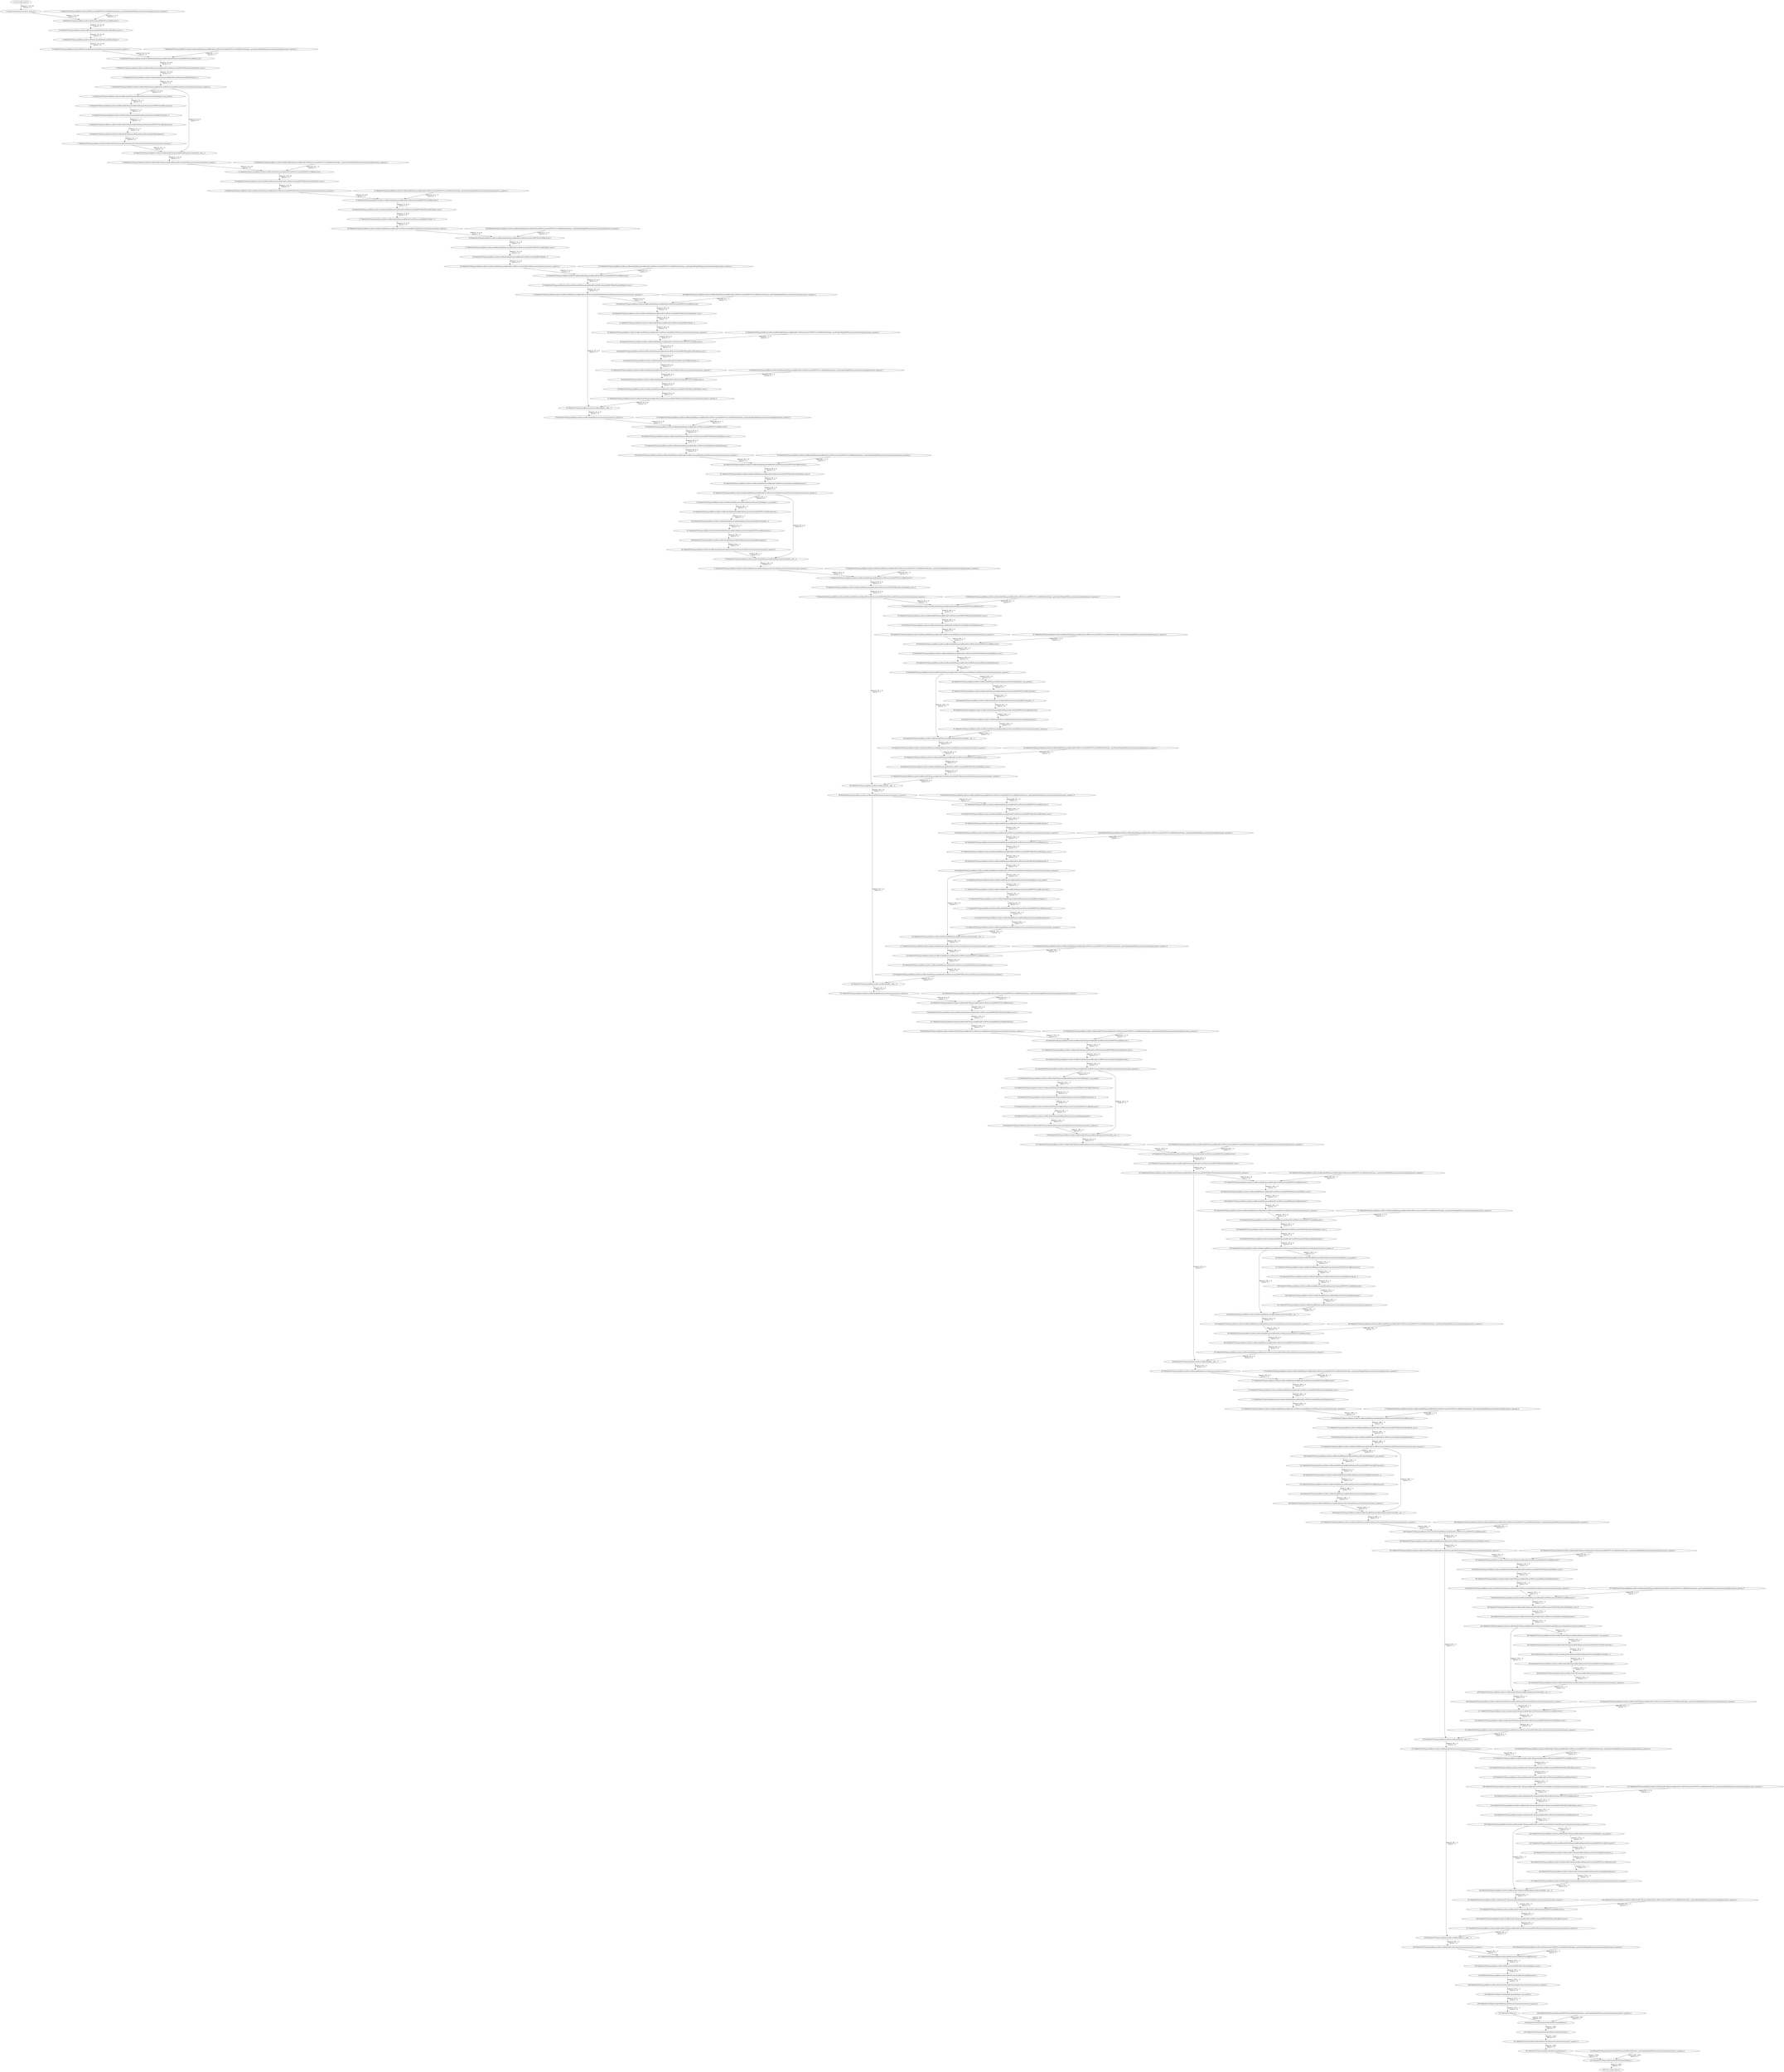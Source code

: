 strict digraph  {
"0 /nncf_model_input_0" [id=0, type=nncf_model_input];
"1 SymmetricQuantizer/symmetric_quantize_0" [id=1, type=symmetric_quantize];
"2 MobileNetV3/Sequential[features]/ConvBNActivation[0]/NNCFConv2d[0]/ModuleDict[pre_ops]/UpdateWeight[0]/SymmetricQuantizer[op]/symmetric_quantize_0" [id=2, type=symmetric_quantize];
"3 MobileNetV3/Sequential[features]/ConvBNActivation[0]/NNCFConv2d[0]/conv2d_0" [id=3, type=conv2d];
"4 MobileNetV3/Sequential[features]/ConvBNActivation[0]/NNCFBatchNorm2d[1]/batch_norm_0" [id=4, type=batch_norm];
"5 MobileNetV3/Sequential[features]/ConvBNActivation[0]/Hardswish[2]/hardswish_0" [id=5, type=hardswish];
"6 MobileNetV3/Sequential[features]/ConvBNActivation[0]/Hardswish[2]/SymmetricQuantizer/symmetric_quantize_0" [id=6, type=symmetric_quantize];
"7 MobileNetV3/Sequential[features]/InvertedResidual[1]/Sequential[block]/ConvBNActivation[0]/NNCFConv2d[0]/ModuleDict[pre_ops]/UpdateWeight[0]/SymmetricQuantizer[op]/symmetric_quantize_0" [id=7, type=symmetric_quantize];
"8 MobileNetV3/Sequential[features]/InvertedResidual[1]/Sequential[block]/ConvBNActivation[0]/NNCFConv2d[0]/conv2d_0" [id=8, type=conv2d];
"9 MobileNetV3/Sequential[features]/InvertedResidual[1]/Sequential[block]/ConvBNActivation[0]/NNCFBatchNorm2d[1]/batch_norm_0" [id=9, type=batch_norm];
"10 MobileNetV3/Sequential[features]/InvertedResidual[1]/Sequential[block]/ConvBNActivation[0]/ReLU[2]/relu__0" [id=10, type=relu_];
"11 MobileNetV3/Sequential[features]/InvertedResidual[1]/Sequential[block]/ConvBNActivation[0]/ReLU[2]/SymmetricQuantizer/symmetric_quantize_0" [id=11, type=symmetric_quantize];
"12 MobileNetV3/Sequential[features]/InvertedResidual[1]/Sequential[block]/SqueezeExcitation[1]/adaptive_avg_pool2d_0" [id=12, type=adaptive_avg_pool2d];
"13 MobileNetV3/Sequential[features]/InvertedResidual[1]/Sequential[block]/SqueezeExcitation[1]/NNCFConv2d[fc1]/conv2d_0" [id=13, type=conv2d];
"14 MobileNetV3/Sequential[features]/InvertedResidual[1]/Sequential[block]/SqueezeExcitation[1]/ReLU[relu]/relu__0" [id=14, type=relu_];
"15 MobileNetV3/Sequential[features]/InvertedResidual[1]/Sequential[block]/SqueezeExcitation[1]/NNCFConv2d[fc2]/conv2d_0" [id=15, type=conv2d];
"16 MobileNetV3/Sequential[features]/InvertedResidual[1]/Sequential[block]/SqueezeExcitation[1]/hardsigmoid_0" [id=16, type=hardsigmoid];
"17 MobileNetV3/Sequential[features]/InvertedResidual[1]/Sequential[block]/SqueezeExcitation[1]/SymmetricQuantizer/symmetric_quantize_0" [id=17, type=symmetric_quantize];
"18 MobileNetV3/Sequential[features]/InvertedResidual[1]/Sequential[block]/SqueezeExcitation[1]/__mul___0" [id=18, type=__mul__];
"19 MobileNetV3/Sequential[features]/InvertedResidual[1]/Sequential[block]/SqueezeExcitation[1]/SymmetricQuantizer/symmetric_quantize_1" [id=19, type=symmetric_quantize];
"20 MobileNetV3/Sequential[features]/InvertedResidual[1]/Sequential[block]/ConvBNActivation[2]/NNCFConv2d[0]/ModuleDict[pre_ops]/UpdateWeight[0]/SymmetricQuantizer[op]/symmetric_quantize_0" [id=20, type=symmetric_quantize];
"21 MobileNetV3/Sequential[features]/InvertedResidual[1]/Sequential[block]/ConvBNActivation[2]/NNCFConv2d[0]/conv2d_0" [id=21, type=conv2d];
"22 MobileNetV3/Sequential[features]/InvertedResidual[1]/Sequential[block]/ConvBNActivation[2]/NNCFBatchNorm2d[1]/batch_norm_0" [id=22, type=batch_norm];
"23 MobileNetV3/Sequential[features]/InvertedResidual[1]/Sequential[block]/ConvBNActivation[2]/NNCFBatchNorm2d[1]/SymmetricQuantizer/symmetric_quantize_0" [id=23, type=symmetric_quantize];
"24 MobileNetV3/Sequential[features]/InvertedResidual[2]/Sequential[block]/ConvBNActivation[0]/NNCFConv2d[0]/ModuleDict[pre_ops]/UpdateWeight[0]/SymmetricQuantizer[op]/symmetric_quantize_0" [id=24, type=symmetric_quantize];
"25 MobileNetV3/Sequential[features]/InvertedResidual[2]/Sequential[block]/ConvBNActivation[0]/NNCFConv2d[0]/conv2d_0" [id=25, type=conv2d];
"26 MobileNetV3/Sequential[features]/InvertedResidual[2]/Sequential[block]/ConvBNActivation[0]/NNCFBatchNorm2d[1]/batch_norm_0" [id=26, type=batch_norm];
"27 MobileNetV3/Sequential[features]/InvertedResidual[2]/Sequential[block]/ConvBNActivation[0]/ReLU[2]/relu__0" [id=27, type=relu_];
"28 MobileNetV3/Sequential[features]/InvertedResidual[2]/Sequential[block]/ConvBNActivation[0]/ReLU[2]/SymmetricQuantizer/symmetric_quantize_0" [id=28, type=symmetric_quantize];
"29 MobileNetV3/Sequential[features]/InvertedResidual[2]/Sequential[block]/ConvBNActivation[1]/NNCFConv2d[0]/ModuleDict[pre_ops]/UpdateWeight[0]/SymmetricQuantizer[op]/symmetric_quantize_0" [id=29, type=symmetric_quantize];
"30 MobileNetV3/Sequential[features]/InvertedResidual[2]/Sequential[block]/ConvBNActivation[1]/NNCFConv2d[0]/conv2d_0" [id=30, type=conv2d];
"31 MobileNetV3/Sequential[features]/InvertedResidual[2]/Sequential[block]/ConvBNActivation[1]/NNCFBatchNorm2d[1]/batch_norm_0" [id=31, type=batch_norm];
"32 MobileNetV3/Sequential[features]/InvertedResidual[2]/Sequential[block]/ConvBNActivation[1]/ReLU[2]/relu__0" [id=32, type=relu_];
"33 MobileNetV3/Sequential[features]/InvertedResidual[2]/Sequential[block]/ConvBNActivation[1]/ReLU[2]/SymmetricQuantizer/symmetric_quantize_0" [id=33, type=symmetric_quantize];
"34 MobileNetV3/Sequential[features]/InvertedResidual[2]/Sequential[block]/ConvBNActivation[2]/NNCFConv2d[0]/ModuleDict[pre_ops]/UpdateWeight[0]/SymmetricQuantizer[op]/symmetric_quantize_0" [id=34, type=symmetric_quantize];
"35 MobileNetV3/Sequential[features]/InvertedResidual[2]/Sequential[block]/ConvBNActivation[2]/NNCFConv2d[0]/conv2d_0" [id=35, type=conv2d];
"36 MobileNetV3/Sequential[features]/InvertedResidual[2]/Sequential[block]/ConvBNActivation[2]/NNCFBatchNorm2d[1]/batch_norm_0" [id=36, type=batch_norm];
"37 MobileNetV3/Sequential[features]/InvertedResidual[2]/Sequential[block]/ConvBNActivation[2]/NNCFBatchNorm2d[1]/SymmetricQuantizer/symmetric_quantize_0" [id=37, type=symmetric_quantize];
"38 MobileNetV3/Sequential[features]/InvertedResidual[3]/Sequential[block]/ConvBNActivation[0]/NNCFConv2d[0]/ModuleDict[pre_ops]/UpdateWeight[0]/SymmetricQuantizer[op]/symmetric_quantize_0" [id=38, type=symmetric_quantize];
"39 MobileNetV3/Sequential[features]/InvertedResidual[3]/Sequential[block]/ConvBNActivation[0]/NNCFConv2d[0]/conv2d_0" [id=39, type=conv2d];
"40 MobileNetV3/Sequential[features]/InvertedResidual[3]/Sequential[block]/ConvBNActivation[0]/NNCFBatchNorm2d[1]/batch_norm_0" [id=40, type=batch_norm];
"41 MobileNetV3/Sequential[features]/InvertedResidual[3]/Sequential[block]/ConvBNActivation[0]/ReLU[2]/relu__0" [id=41, type=relu_];
"42 MobileNetV3/Sequential[features]/InvertedResidual[3]/Sequential[block]/ConvBNActivation[0]/ReLU[2]/SymmetricQuantizer/symmetric_quantize_0" [id=42, type=symmetric_quantize];
"43 MobileNetV3/Sequential[features]/InvertedResidual[3]/Sequential[block]/ConvBNActivation[1]/NNCFConv2d[0]/ModuleDict[pre_ops]/UpdateWeight[0]/SymmetricQuantizer[op]/symmetric_quantize_0" [id=43, type=symmetric_quantize];
"44 MobileNetV3/Sequential[features]/InvertedResidual[3]/Sequential[block]/ConvBNActivation[1]/NNCFConv2d[0]/conv2d_0" [id=44, type=conv2d];
"45 MobileNetV3/Sequential[features]/InvertedResidual[3]/Sequential[block]/ConvBNActivation[1]/NNCFBatchNorm2d[1]/batch_norm_0" [id=45, type=batch_norm];
"46 MobileNetV3/Sequential[features]/InvertedResidual[3]/Sequential[block]/ConvBNActivation[1]/ReLU[2]/relu__0" [id=46, type=relu_];
"47 MobileNetV3/Sequential[features]/InvertedResidual[3]/Sequential[block]/ConvBNActivation[1]/ReLU[2]/SymmetricQuantizer/symmetric_quantize_0" [id=47, type=symmetric_quantize];
"48 MobileNetV3/Sequential[features]/InvertedResidual[3]/Sequential[block]/ConvBNActivation[2]/NNCFConv2d[0]/ModuleDict[pre_ops]/UpdateWeight[0]/SymmetricQuantizer[op]/symmetric_quantize_0" [id=48, type=symmetric_quantize];
"49 MobileNetV3/Sequential[features]/InvertedResidual[3]/Sequential[block]/ConvBNActivation[2]/NNCFConv2d[0]/conv2d_0" [id=49, type=conv2d];
"50 MobileNetV3/Sequential[features]/InvertedResidual[3]/Sequential[block]/ConvBNActivation[2]/NNCFBatchNorm2d[1]/batch_norm_0" [id=50, type=batch_norm];
"51 MobileNetV3/Sequential[features]/InvertedResidual[3]/Sequential[block]/ConvBNActivation[2]/NNCFBatchNorm2d[1]/SymmetricQuantizer/symmetric_quantize_0" [id=51, type=symmetric_quantize];
"52 MobileNetV3/Sequential[features]/InvertedResidual[3]/__iadd___0" [id=52, type=__iadd__];
"53 MobileNetV3/Sequential[features]/InvertedResidual[3]/SymmetricQuantizer/symmetric_quantize_0" [id=53, type=symmetric_quantize];
"54 MobileNetV3/Sequential[features]/InvertedResidual[4]/Sequential[block]/ConvBNActivation[0]/NNCFConv2d[0]/ModuleDict[pre_ops]/UpdateWeight[0]/SymmetricQuantizer[op]/symmetric_quantize_0" [id=54, type=symmetric_quantize];
"55 MobileNetV3/Sequential[features]/InvertedResidual[4]/Sequential[block]/ConvBNActivation[0]/NNCFConv2d[0]/conv2d_0" [id=55, type=conv2d];
"56 MobileNetV3/Sequential[features]/InvertedResidual[4]/Sequential[block]/ConvBNActivation[0]/NNCFBatchNorm2d[1]/batch_norm_0" [id=56, type=batch_norm];
"57 MobileNetV3/Sequential[features]/InvertedResidual[4]/Sequential[block]/ConvBNActivation[0]/Hardswish[2]/hardswish_0" [id=57, type=hardswish];
"58 MobileNetV3/Sequential[features]/InvertedResidual[4]/Sequential[block]/ConvBNActivation[0]/Hardswish[2]/SymmetricQuantizer/symmetric_quantize_0" [id=58, type=symmetric_quantize];
"59 MobileNetV3/Sequential[features]/InvertedResidual[4]/Sequential[block]/ConvBNActivation[1]/NNCFConv2d[0]/ModuleDict[pre_ops]/UpdateWeight[0]/SymmetricQuantizer[op]/symmetric_quantize_0" [id=59, type=symmetric_quantize];
"60 MobileNetV3/Sequential[features]/InvertedResidual[4]/Sequential[block]/ConvBNActivation[1]/NNCFConv2d[0]/conv2d_0" [id=60, type=conv2d];
"61 MobileNetV3/Sequential[features]/InvertedResidual[4]/Sequential[block]/ConvBNActivation[1]/NNCFBatchNorm2d[1]/batch_norm_0" [id=61, type=batch_norm];
"62 MobileNetV3/Sequential[features]/InvertedResidual[4]/Sequential[block]/ConvBNActivation[1]/Hardswish[2]/hardswish_0" [id=62, type=hardswish];
"63 MobileNetV3/Sequential[features]/InvertedResidual[4]/Sequential[block]/ConvBNActivation[1]/Hardswish[2]/SymmetricQuantizer/symmetric_quantize_0" [id=63, type=symmetric_quantize];
"64 MobileNetV3/Sequential[features]/InvertedResidual[4]/Sequential[block]/SqueezeExcitation[2]/adaptive_avg_pool2d_0" [id=64, type=adaptive_avg_pool2d];
"65 MobileNetV3/Sequential[features]/InvertedResidual[4]/Sequential[block]/SqueezeExcitation[2]/NNCFConv2d[fc1]/conv2d_0" [id=65, type=conv2d];
"66 MobileNetV3/Sequential[features]/InvertedResidual[4]/Sequential[block]/SqueezeExcitation[2]/ReLU[relu]/relu__0" [id=66, type=relu_];
"67 MobileNetV3/Sequential[features]/InvertedResidual[4]/Sequential[block]/SqueezeExcitation[2]/NNCFConv2d[fc2]/conv2d_0" [id=67, type=conv2d];
"68 MobileNetV3/Sequential[features]/InvertedResidual[4]/Sequential[block]/SqueezeExcitation[2]/hardsigmoid_0" [id=68, type=hardsigmoid];
"69 MobileNetV3/Sequential[features]/InvertedResidual[4]/Sequential[block]/SqueezeExcitation[2]/SymmetricQuantizer/symmetric_quantize_0" [id=69, type=symmetric_quantize];
"70 MobileNetV3/Sequential[features]/InvertedResidual[4]/Sequential[block]/SqueezeExcitation[2]/__mul___0" [id=70, type=__mul__];
"71 MobileNetV3/Sequential[features]/InvertedResidual[4]/Sequential[block]/SqueezeExcitation[2]/SymmetricQuantizer/symmetric_quantize_1" [id=71, type=symmetric_quantize];
"72 MobileNetV3/Sequential[features]/InvertedResidual[4]/Sequential[block]/ConvBNActivation[3]/NNCFConv2d[0]/ModuleDict[pre_ops]/UpdateWeight[0]/SymmetricQuantizer[op]/symmetric_quantize_0" [id=72, type=symmetric_quantize];
"73 MobileNetV3/Sequential[features]/InvertedResidual[4]/Sequential[block]/ConvBNActivation[3]/NNCFConv2d[0]/conv2d_0" [id=73, type=conv2d];
"74 MobileNetV3/Sequential[features]/InvertedResidual[4]/Sequential[block]/ConvBNActivation[3]/NNCFBatchNorm2d[1]/batch_norm_0" [id=74, type=batch_norm];
"75 MobileNetV3/Sequential[features]/InvertedResidual[4]/Sequential[block]/ConvBNActivation[3]/NNCFBatchNorm2d[1]/SymmetricQuantizer/symmetric_quantize_0" [id=75, type=symmetric_quantize];
"76 MobileNetV3/Sequential[features]/InvertedResidual[5]/Sequential[block]/ConvBNActivation[0]/NNCFConv2d[0]/ModuleDict[pre_ops]/UpdateWeight[0]/SymmetricQuantizer[op]/symmetric_quantize_0" [id=76, type=symmetric_quantize];
"77 MobileNetV3/Sequential[features]/InvertedResidual[5]/Sequential[block]/ConvBNActivation[0]/NNCFConv2d[0]/conv2d_0" [id=77, type=conv2d];
"78 MobileNetV3/Sequential[features]/InvertedResidual[5]/Sequential[block]/ConvBNActivation[0]/NNCFBatchNorm2d[1]/batch_norm_0" [id=78, type=batch_norm];
"79 MobileNetV3/Sequential[features]/InvertedResidual[5]/Sequential[block]/ConvBNActivation[0]/Hardswish[2]/hardswish_0" [id=79, type=hardswish];
"80 MobileNetV3/Sequential[features]/InvertedResidual[5]/Sequential[block]/ConvBNActivation[0]/Hardswish[2]/SymmetricQuantizer/symmetric_quantize_0" [id=80, type=symmetric_quantize];
"81 MobileNetV3/Sequential[features]/InvertedResidual[5]/Sequential[block]/ConvBNActivation[1]/NNCFConv2d[0]/ModuleDict[pre_ops]/UpdateWeight[0]/SymmetricQuantizer[op]/symmetric_quantize_0" [id=81, type=symmetric_quantize];
"82 MobileNetV3/Sequential[features]/InvertedResidual[5]/Sequential[block]/ConvBNActivation[1]/NNCFConv2d[0]/conv2d_0" [id=82, type=conv2d];
"83 MobileNetV3/Sequential[features]/InvertedResidual[5]/Sequential[block]/ConvBNActivation[1]/NNCFBatchNorm2d[1]/batch_norm_0" [id=83, type=batch_norm];
"84 MobileNetV3/Sequential[features]/InvertedResidual[5]/Sequential[block]/ConvBNActivation[1]/Hardswish[2]/hardswish_0" [id=84, type=hardswish];
"85 MobileNetV3/Sequential[features]/InvertedResidual[5]/Sequential[block]/ConvBNActivation[1]/Hardswish[2]/SymmetricQuantizer/symmetric_quantize_0" [id=85, type=symmetric_quantize];
"86 MobileNetV3/Sequential[features]/InvertedResidual[5]/Sequential[block]/SqueezeExcitation[2]/adaptive_avg_pool2d_0" [id=86, type=adaptive_avg_pool2d];
"87 MobileNetV3/Sequential[features]/InvertedResidual[5]/Sequential[block]/SqueezeExcitation[2]/NNCFConv2d[fc1]/conv2d_0" [id=87, type=conv2d];
"88 MobileNetV3/Sequential[features]/InvertedResidual[5]/Sequential[block]/SqueezeExcitation[2]/ReLU[relu]/relu__0" [id=88, type=relu_];
"89 MobileNetV3/Sequential[features]/InvertedResidual[5]/Sequential[block]/SqueezeExcitation[2]/NNCFConv2d[fc2]/conv2d_0" [id=89, type=conv2d];
"90 MobileNetV3/Sequential[features]/InvertedResidual[5]/Sequential[block]/SqueezeExcitation[2]/hardsigmoid_0" [id=90, type=hardsigmoid];
"91 MobileNetV3/Sequential[features]/InvertedResidual[5]/Sequential[block]/SqueezeExcitation[2]/SymmetricQuantizer/symmetric_quantize_0" [id=91, type=symmetric_quantize];
"92 MobileNetV3/Sequential[features]/InvertedResidual[5]/Sequential[block]/SqueezeExcitation[2]/__mul___0" [id=92, type=__mul__];
"93 MobileNetV3/Sequential[features]/InvertedResidual[5]/Sequential[block]/SqueezeExcitation[2]/SymmetricQuantizer/symmetric_quantize_1" [id=93, type=symmetric_quantize];
"94 MobileNetV3/Sequential[features]/InvertedResidual[5]/Sequential[block]/ConvBNActivation[3]/NNCFConv2d[0]/ModuleDict[pre_ops]/UpdateWeight[0]/SymmetricQuantizer[op]/symmetric_quantize_0" [id=94, type=symmetric_quantize];
"95 MobileNetV3/Sequential[features]/InvertedResidual[5]/Sequential[block]/ConvBNActivation[3]/NNCFConv2d[0]/conv2d_0" [id=95, type=conv2d];
"96 MobileNetV3/Sequential[features]/InvertedResidual[5]/Sequential[block]/ConvBNActivation[3]/NNCFBatchNorm2d[1]/batch_norm_0" [id=96, type=batch_norm];
"97 MobileNetV3/Sequential[features]/InvertedResidual[5]/Sequential[block]/ConvBNActivation[3]/NNCFBatchNorm2d[1]/SymmetricQuantizer/symmetric_quantize_0" [id=97, type=symmetric_quantize];
"98 MobileNetV3/Sequential[features]/InvertedResidual[5]/__iadd___0" [id=98, type=__iadd__];
"99 MobileNetV3/Sequential[features]/InvertedResidual[5]/SymmetricQuantizer/symmetric_quantize_0" [id=99, type=symmetric_quantize];
"100 MobileNetV3/Sequential[features]/InvertedResidual[6]/Sequential[block]/ConvBNActivation[0]/NNCFConv2d[0]/ModuleDict[pre_ops]/UpdateWeight[0]/SymmetricQuantizer[op]/symmetric_quantize_0" [id=100, type=symmetric_quantize];
"101 MobileNetV3/Sequential[features]/InvertedResidual[6]/Sequential[block]/ConvBNActivation[0]/NNCFConv2d[0]/conv2d_0" [id=101, type=conv2d];
"102 MobileNetV3/Sequential[features]/InvertedResidual[6]/Sequential[block]/ConvBNActivation[0]/NNCFBatchNorm2d[1]/batch_norm_0" [id=102, type=batch_norm];
"103 MobileNetV3/Sequential[features]/InvertedResidual[6]/Sequential[block]/ConvBNActivation[0]/Hardswish[2]/hardswish_0" [id=103, type=hardswish];
"104 MobileNetV3/Sequential[features]/InvertedResidual[6]/Sequential[block]/ConvBNActivation[0]/Hardswish[2]/SymmetricQuantizer/symmetric_quantize_0" [id=104, type=symmetric_quantize];
"105 MobileNetV3/Sequential[features]/InvertedResidual[6]/Sequential[block]/ConvBNActivation[1]/NNCFConv2d[0]/ModuleDict[pre_ops]/UpdateWeight[0]/SymmetricQuantizer[op]/symmetric_quantize_0" [id=105, type=symmetric_quantize];
"106 MobileNetV3/Sequential[features]/InvertedResidual[6]/Sequential[block]/ConvBNActivation[1]/NNCFConv2d[0]/conv2d_0" [id=106, type=conv2d];
"107 MobileNetV3/Sequential[features]/InvertedResidual[6]/Sequential[block]/ConvBNActivation[1]/NNCFBatchNorm2d[1]/batch_norm_0" [id=107, type=batch_norm];
"108 MobileNetV3/Sequential[features]/InvertedResidual[6]/Sequential[block]/ConvBNActivation[1]/Hardswish[2]/hardswish_0" [id=108, type=hardswish];
"109 MobileNetV3/Sequential[features]/InvertedResidual[6]/Sequential[block]/ConvBNActivation[1]/Hardswish[2]/SymmetricQuantizer/symmetric_quantize_0" [id=109, type=symmetric_quantize];
"110 MobileNetV3/Sequential[features]/InvertedResidual[6]/Sequential[block]/SqueezeExcitation[2]/adaptive_avg_pool2d_0" [id=110, type=adaptive_avg_pool2d];
"111 MobileNetV3/Sequential[features]/InvertedResidual[6]/Sequential[block]/SqueezeExcitation[2]/NNCFConv2d[fc1]/conv2d_0" [id=111, type=conv2d];
"112 MobileNetV3/Sequential[features]/InvertedResidual[6]/Sequential[block]/SqueezeExcitation[2]/ReLU[relu]/relu__0" [id=112, type=relu_];
"113 MobileNetV3/Sequential[features]/InvertedResidual[6]/Sequential[block]/SqueezeExcitation[2]/NNCFConv2d[fc2]/conv2d_0" [id=113, type=conv2d];
"114 MobileNetV3/Sequential[features]/InvertedResidual[6]/Sequential[block]/SqueezeExcitation[2]/hardsigmoid_0" [id=114, type=hardsigmoid];
"115 MobileNetV3/Sequential[features]/InvertedResidual[6]/Sequential[block]/SqueezeExcitation[2]/SymmetricQuantizer/symmetric_quantize_0" [id=115, type=symmetric_quantize];
"116 MobileNetV3/Sequential[features]/InvertedResidual[6]/Sequential[block]/SqueezeExcitation[2]/__mul___0" [id=116, type=__mul__];
"117 MobileNetV3/Sequential[features]/InvertedResidual[6]/Sequential[block]/SqueezeExcitation[2]/SymmetricQuantizer/symmetric_quantize_1" [id=117, type=symmetric_quantize];
"118 MobileNetV3/Sequential[features]/InvertedResidual[6]/Sequential[block]/ConvBNActivation[3]/NNCFConv2d[0]/ModuleDict[pre_ops]/UpdateWeight[0]/SymmetricQuantizer[op]/symmetric_quantize_0" [id=118, type=symmetric_quantize];
"119 MobileNetV3/Sequential[features]/InvertedResidual[6]/Sequential[block]/ConvBNActivation[3]/NNCFConv2d[0]/conv2d_0" [id=119, type=conv2d];
"120 MobileNetV3/Sequential[features]/InvertedResidual[6]/Sequential[block]/ConvBNActivation[3]/NNCFBatchNorm2d[1]/batch_norm_0" [id=120, type=batch_norm];
"121 MobileNetV3/Sequential[features]/InvertedResidual[6]/Sequential[block]/ConvBNActivation[3]/NNCFBatchNorm2d[1]/SymmetricQuantizer/symmetric_quantize_0" [id=121, type=symmetric_quantize];
"122 MobileNetV3/Sequential[features]/InvertedResidual[6]/__iadd___0" [id=122, type=__iadd__];
"123 MobileNetV3/Sequential[features]/InvertedResidual[6]/SymmetricQuantizer/symmetric_quantize_0" [id=123, type=symmetric_quantize];
"124 MobileNetV3/Sequential[features]/InvertedResidual[7]/Sequential[block]/ConvBNActivation[0]/NNCFConv2d[0]/ModuleDict[pre_ops]/UpdateWeight[0]/SymmetricQuantizer[op]/symmetric_quantize_0" [id=124, type=symmetric_quantize];
"125 MobileNetV3/Sequential[features]/InvertedResidual[7]/Sequential[block]/ConvBNActivation[0]/NNCFConv2d[0]/conv2d_0" [id=125, type=conv2d];
"126 MobileNetV3/Sequential[features]/InvertedResidual[7]/Sequential[block]/ConvBNActivation[0]/NNCFBatchNorm2d[1]/batch_norm_0" [id=126, type=batch_norm];
"127 MobileNetV3/Sequential[features]/InvertedResidual[7]/Sequential[block]/ConvBNActivation[0]/Hardswish[2]/hardswish_0" [id=127, type=hardswish];
"128 MobileNetV3/Sequential[features]/InvertedResidual[7]/Sequential[block]/ConvBNActivation[0]/Hardswish[2]/SymmetricQuantizer/symmetric_quantize_0" [id=128, type=symmetric_quantize];
"129 MobileNetV3/Sequential[features]/InvertedResidual[7]/Sequential[block]/ConvBNActivation[1]/NNCFConv2d[0]/ModuleDict[pre_ops]/UpdateWeight[0]/SymmetricQuantizer[op]/symmetric_quantize_0" [id=129, type=symmetric_quantize];
"130 MobileNetV3/Sequential[features]/InvertedResidual[7]/Sequential[block]/ConvBNActivation[1]/NNCFConv2d[0]/conv2d_0" [id=130, type=conv2d];
"131 MobileNetV3/Sequential[features]/InvertedResidual[7]/Sequential[block]/ConvBNActivation[1]/NNCFBatchNorm2d[1]/batch_norm_0" [id=131, type=batch_norm];
"132 MobileNetV3/Sequential[features]/InvertedResidual[7]/Sequential[block]/ConvBNActivation[1]/Hardswish[2]/hardswish_0" [id=132, type=hardswish];
"133 MobileNetV3/Sequential[features]/InvertedResidual[7]/Sequential[block]/ConvBNActivation[1]/Hardswish[2]/SymmetricQuantizer/symmetric_quantize_0" [id=133, type=symmetric_quantize];
"134 MobileNetV3/Sequential[features]/InvertedResidual[7]/Sequential[block]/SqueezeExcitation[2]/adaptive_avg_pool2d_0" [id=134, type=adaptive_avg_pool2d];
"135 MobileNetV3/Sequential[features]/InvertedResidual[7]/Sequential[block]/SqueezeExcitation[2]/NNCFConv2d[fc1]/conv2d_0" [id=135, type=conv2d];
"136 MobileNetV3/Sequential[features]/InvertedResidual[7]/Sequential[block]/SqueezeExcitation[2]/ReLU[relu]/relu__0" [id=136, type=relu_];
"137 MobileNetV3/Sequential[features]/InvertedResidual[7]/Sequential[block]/SqueezeExcitation[2]/NNCFConv2d[fc2]/conv2d_0" [id=137, type=conv2d];
"138 MobileNetV3/Sequential[features]/InvertedResidual[7]/Sequential[block]/SqueezeExcitation[2]/hardsigmoid_0" [id=138, type=hardsigmoid];
"139 MobileNetV3/Sequential[features]/InvertedResidual[7]/Sequential[block]/SqueezeExcitation[2]/SymmetricQuantizer/symmetric_quantize_0" [id=139, type=symmetric_quantize];
"140 MobileNetV3/Sequential[features]/InvertedResidual[7]/Sequential[block]/SqueezeExcitation[2]/__mul___0" [id=140, type=__mul__];
"141 MobileNetV3/Sequential[features]/InvertedResidual[7]/Sequential[block]/SqueezeExcitation[2]/SymmetricQuantizer/symmetric_quantize_1" [id=141, type=symmetric_quantize];
"142 MobileNetV3/Sequential[features]/InvertedResidual[7]/Sequential[block]/ConvBNActivation[3]/NNCFConv2d[0]/ModuleDict[pre_ops]/UpdateWeight[0]/SymmetricQuantizer[op]/symmetric_quantize_0" [id=142, type=symmetric_quantize];
"143 MobileNetV3/Sequential[features]/InvertedResidual[7]/Sequential[block]/ConvBNActivation[3]/NNCFConv2d[0]/conv2d_0" [id=143, type=conv2d];
"144 MobileNetV3/Sequential[features]/InvertedResidual[7]/Sequential[block]/ConvBNActivation[3]/NNCFBatchNorm2d[1]/batch_norm_0" [id=144, type=batch_norm];
"145 MobileNetV3/Sequential[features]/InvertedResidual[7]/Sequential[block]/ConvBNActivation[3]/NNCFBatchNorm2d[1]/SymmetricQuantizer/symmetric_quantize_0" [id=145, type=symmetric_quantize];
"146 MobileNetV3/Sequential[features]/InvertedResidual[8]/Sequential[block]/ConvBNActivation[0]/NNCFConv2d[0]/ModuleDict[pre_ops]/UpdateWeight[0]/SymmetricQuantizer[op]/symmetric_quantize_0" [id=146, type=symmetric_quantize];
"147 MobileNetV3/Sequential[features]/InvertedResidual[8]/Sequential[block]/ConvBNActivation[0]/NNCFConv2d[0]/conv2d_0" [id=147, type=conv2d];
"148 MobileNetV3/Sequential[features]/InvertedResidual[8]/Sequential[block]/ConvBNActivation[0]/NNCFBatchNorm2d[1]/batch_norm_0" [id=148, type=batch_norm];
"149 MobileNetV3/Sequential[features]/InvertedResidual[8]/Sequential[block]/ConvBNActivation[0]/Hardswish[2]/hardswish_0" [id=149, type=hardswish];
"150 MobileNetV3/Sequential[features]/InvertedResidual[8]/Sequential[block]/ConvBNActivation[0]/Hardswish[2]/SymmetricQuantizer/symmetric_quantize_0" [id=150, type=symmetric_quantize];
"151 MobileNetV3/Sequential[features]/InvertedResidual[8]/Sequential[block]/ConvBNActivation[1]/NNCFConv2d[0]/ModuleDict[pre_ops]/UpdateWeight[0]/SymmetricQuantizer[op]/symmetric_quantize_0" [id=151, type=symmetric_quantize];
"152 MobileNetV3/Sequential[features]/InvertedResidual[8]/Sequential[block]/ConvBNActivation[1]/NNCFConv2d[0]/conv2d_0" [id=152, type=conv2d];
"153 MobileNetV3/Sequential[features]/InvertedResidual[8]/Sequential[block]/ConvBNActivation[1]/NNCFBatchNorm2d[1]/batch_norm_0" [id=153, type=batch_norm];
"154 MobileNetV3/Sequential[features]/InvertedResidual[8]/Sequential[block]/ConvBNActivation[1]/Hardswish[2]/hardswish_0" [id=154, type=hardswish];
"155 MobileNetV3/Sequential[features]/InvertedResidual[8]/Sequential[block]/ConvBNActivation[1]/Hardswish[2]/SymmetricQuantizer/symmetric_quantize_0" [id=155, type=symmetric_quantize];
"156 MobileNetV3/Sequential[features]/InvertedResidual[8]/Sequential[block]/SqueezeExcitation[2]/adaptive_avg_pool2d_0" [id=156, type=adaptive_avg_pool2d];
"157 MobileNetV3/Sequential[features]/InvertedResidual[8]/Sequential[block]/SqueezeExcitation[2]/NNCFConv2d[fc1]/conv2d_0" [id=157, type=conv2d];
"158 MobileNetV3/Sequential[features]/InvertedResidual[8]/Sequential[block]/SqueezeExcitation[2]/ReLU[relu]/relu__0" [id=158, type=relu_];
"159 MobileNetV3/Sequential[features]/InvertedResidual[8]/Sequential[block]/SqueezeExcitation[2]/NNCFConv2d[fc2]/conv2d_0" [id=159, type=conv2d];
"160 MobileNetV3/Sequential[features]/InvertedResidual[8]/Sequential[block]/SqueezeExcitation[2]/hardsigmoid_0" [id=160, type=hardsigmoid];
"161 MobileNetV3/Sequential[features]/InvertedResidual[8]/Sequential[block]/SqueezeExcitation[2]/SymmetricQuantizer/symmetric_quantize_0" [id=161, type=symmetric_quantize];
"162 MobileNetV3/Sequential[features]/InvertedResidual[8]/Sequential[block]/SqueezeExcitation[2]/__mul___0" [id=162, type=__mul__];
"163 MobileNetV3/Sequential[features]/InvertedResidual[8]/Sequential[block]/SqueezeExcitation[2]/SymmetricQuantizer/symmetric_quantize_1" [id=163, type=symmetric_quantize];
"164 MobileNetV3/Sequential[features]/InvertedResidual[8]/Sequential[block]/ConvBNActivation[3]/NNCFConv2d[0]/ModuleDict[pre_ops]/UpdateWeight[0]/SymmetricQuantizer[op]/symmetric_quantize_0" [id=164, type=symmetric_quantize];
"165 MobileNetV3/Sequential[features]/InvertedResidual[8]/Sequential[block]/ConvBNActivation[3]/NNCFConv2d[0]/conv2d_0" [id=165, type=conv2d];
"166 MobileNetV3/Sequential[features]/InvertedResidual[8]/Sequential[block]/ConvBNActivation[3]/NNCFBatchNorm2d[1]/batch_norm_0" [id=166, type=batch_norm];
"167 MobileNetV3/Sequential[features]/InvertedResidual[8]/Sequential[block]/ConvBNActivation[3]/NNCFBatchNorm2d[1]/SymmetricQuantizer/symmetric_quantize_0" [id=167, type=symmetric_quantize];
"168 MobileNetV3/Sequential[features]/InvertedResidual[8]/__iadd___0" [id=168, type=__iadd__];
"169 MobileNetV3/Sequential[features]/InvertedResidual[8]/SymmetricQuantizer/symmetric_quantize_0" [id=169, type=symmetric_quantize];
"170 MobileNetV3/Sequential[features]/InvertedResidual[9]/Sequential[block]/ConvBNActivation[0]/NNCFConv2d[0]/ModuleDict[pre_ops]/UpdateWeight[0]/SymmetricQuantizer[op]/symmetric_quantize_0" [id=170, type=symmetric_quantize];
"171 MobileNetV3/Sequential[features]/InvertedResidual[9]/Sequential[block]/ConvBNActivation[0]/NNCFConv2d[0]/conv2d_0" [id=171, type=conv2d];
"172 MobileNetV3/Sequential[features]/InvertedResidual[9]/Sequential[block]/ConvBNActivation[0]/NNCFBatchNorm2d[1]/batch_norm_0" [id=172, type=batch_norm];
"173 MobileNetV3/Sequential[features]/InvertedResidual[9]/Sequential[block]/ConvBNActivation[0]/Hardswish[2]/hardswish_0" [id=173, type=hardswish];
"174 MobileNetV3/Sequential[features]/InvertedResidual[9]/Sequential[block]/ConvBNActivation[0]/Hardswish[2]/SymmetricQuantizer/symmetric_quantize_0" [id=174, type=symmetric_quantize];
"175 MobileNetV3/Sequential[features]/InvertedResidual[9]/Sequential[block]/ConvBNActivation[1]/NNCFConv2d[0]/ModuleDict[pre_ops]/UpdateWeight[0]/SymmetricQuantizer[op]/symmetric_quantize_0" [id=175, type=symmetric_quantize];
"176 MobileNetV3/Sequential[features]/InvertedResidual[9]/Sequential[block]/ConvBNActivation[1]/NNCFConv2d[0]/conv2d_0" [id=176, type=conv2d];
"177 MobileNetV3/Sequential[features]/InvertedResidual[9]/Sequential[block]/ConvBNActivation[1]/NNCFBatchNorm2d[1]/batch_norm_0" [id=177, type=batch_norm];
"178 MobileNetV3/Sequential[features]/InvertedResidual[9]/Sequential[block]/ConvBNActivation[1]/Hardswish[2]/hardswish_0" [id=178, type=hardswish];
"179 MobileNetV3/Sequential[features]/InvertedResidual[9]/Sequential[block]/ConvBNActivation[1]/Hardswish[2]/SymmetricQuantizer/symmetric_quantize_0" [id=179, type=symmetric_quantize];
"180 MobileNetV3/Sequential[features]/InvertedResidual[9]/Sequential[block]/SqueezeExcitation[2]/adaptive_avg_pool2d_0" [id=180, type=adaptive_avg_pool2d];
"181 MobileNetV3/Sequential[features]/InvertedResidual[9]/Sequential[block]/SqueezeExcitation[2]/NNCFConv2d[fc1]/conv2d_0" [id=181, type=conv2d];
"182 MobileNetV3/Sequential[features]/InvertedResidual[9]/Sequential[block]/SqueezeExcitation[2]/ReLU[relu]/relu__0" [id=182, type=relu_];
"183 MobileNetV3/Sequential[features]/InvertedResidual[9]/Sequential[block]/SqueezeExcitation[2]/NNCFConv2d[fc2]/conv2d_0" [id=183, type=conv2d];
"184 MobileNetV3/Sequential[features]/InvertedResidual[9]/Sequential[block]/SqueezeExcitation[2]/hardsigmoid_0" [id=184, type=hardsigmoid];
"185 MobileNetV3/Sequential[features]/InvertedResidual[9]/Sequential[block]/SqueezeExcitation[2]/SymmetricQuantizer/symmetric_quantize_0" [id=185, type=symmetric_quantize];
"186 MobileNetV3/Sequential[features]/InvertedResidual[9]/Sequential[block]/SqueezeExcitation[2]/__mul___0" [id=186, type=__mul__];
"187 MobileNetV3/Sequential[features]/InvertedResidual[9]/Sequential[block]/SqueezeExcitation[2]/SymmetricQuantizer/symmetric_quantize_1" [id=187, type=symmetric_quantize];
"188 MobileNetV3/Sequential[features]/InvertedResidual[9]/Sequential[block]/ConvBNActivation[3]/NNCFConv2d[0]/ModuleDict[pre_ops]/UpdateWeight[0]/SymmetricQuantizer[op]/symmetric_quantize_0" [id=188, type=symmetric_quantize];
"189 MobileNetV3/Sequential[features]/InvertedResidual[9]/Sequential[block]/ConvBNActivation[3]/NNCFConv2d[0]/conv2d_0" [id=189, type=conv2d];
"190 MobileNetV3/Sequential[features]/InvertedResidual[9]/Sequential[block]/ConvBNActivation[3]/NNCFBatchNorm2d[1]/batch_norm_0" [id=190, type=batch_norm];
"191 MobileNetV3/Sequential[features]/InvertedResidual[9]/Sequential[block]/ConvBNActivation[3]/NNCFBatchNorm2d[1]/SymmetricQuantizer/symmetric_quantize_0" [id=191, type=symmetric_quantize];
"192 MobileNetV3/Sequential[features]/InvertedResidual[10]/Sequential[block]/ConvBNActivation[0]/NNCFConv2d[0]/ModuleDict[pre_ops]/UpdateWeight[0]/SymmetricQuantizer[op]/symmetric_quantize_0" [id=192, type=symmetric_quantize];
"193 MobileNetV3/Sequential[features]/InvertedResidual[10]/Sequential[block]/ConvBNActivation[0]/NNCFConv2d[0]/conv2d_0" [id=193, type=conv2d];
"194 MobileNetV3/Sequential[features]/InvertedResidual[10]/Sequential[block]/ConvBNActivation[0]/NNCFBatchNorm2d[1]/batch_norm_0" [id=194, type=batch_norm];
"195 MobileNetV3/Sequential[features]/InvertedResidual[10]/Sequential[block]/ConvBNActivation[0]/Hardswish[2]/hardswish_0" [id=195, type=hardswish];
"196 MobileNetV3/Sequential[features]/InvertedResidual[10]/Sequential[block]/ConvBNActivation[0]/Hardswish[2]/SymmetricQuantizer/symmetric_quantize_0" [id=196, type=symmetric_quantize];
"197 MobileNetV3/Sequential[features]/InvertedResidual[10]/Sequential[block]/ConvBNActivation[1]/NNCFConv2d[0]/ModuleDict[pre_ops]/UpdateWeight[0]/SymmetricQuantizer[op]/symmetric_quantize_0" [id=197, type=symmetric_quantize];
"198 MobileNetV3/Sequential[features]/InvertedResidual[10]/Sequential[block]/ConvBNActivation[1]/NNCFConv2d[0]/conv2d_0" [id=198, type=conv2d];
"199 MobileNetV3/Sequential[features]/InvertedResidual[10]/Sequential[block]/ConvBNActivation[1]/NNCFBatchNorm2d[1]/batch_norm_0" [id=199, type=batch_norm];
"200 MobileNetV3/Sequential[features]/InvertedResidual[10]/Sequential[block]/ConvBNActivation[1]/Hardswish[2]/hardswish_0" [id=200, type=hardswish];
"201 MobileNetV3/Sequential[features]/InvertedResidual[10]/Sequential[block]/ConvBNActivation[1]/Hardswish[2]/SymmetricQuantizer/symmetric_quantize_0" [id=201, type=symmetric_quantize];
"202 MobileNetV3/Sequential[features]/InvertedResidual[10]/Sequential[block]/SqueezeExcitation[2]/adaptive_avg_pool2d_0" [id=202, type=adaptive_avg_pool2d];
"203 MobileNetV3/Sequential[features]/InvertedResidual[10]/Sequential[block]/SqueezeExcitation[2]/NNCFConv2d[fc1]/conv2d_0" [id=203, type=conv2d];
"204 MobileNetV3/Sequential[features]/InvertedResidual[10]/Sequential[block]/SqueezeExcitation[2]/ReLU[relu]/relu__0" [id=204, type=relu_];
"205 MobileNetV3/Sequential[features]/InvertedResidual[10]/Sequential[block]/SqueezeExcitation[2]/NNCFConv2d[fc2]/conv2d_0" [id=205, type=conv2d];
"206 MobileNetV3/Sequential[features]/InvertedResidual[10]/Sequential[block]/SqueezeExcitation[2]/hardsigmoid_0" [id=206, type=hardsigmoid];
"207 MobileNetV3/Sequential[features]/InvertedResidual[10]/Sequential[block]/SqueezeExcitation[2]/SymmetricQuantizer/symmetric_quantize_0" [id=207, type=symmetric_quantize];
"208 MobileNetV3/Sequential[features]/InvertedResidual[10]/Sequential[block]/SqueezeExcitation[2]/__mul___0" [id=208, type=__mul__];
"209 MobileNetV3/Sequential[features]/InvertedResidual[10]/Sequential[block]/SqueezeExcitation[2]/SymmetricQuantizer/symmetric_quantize_1" [id=209, type=symmetric_quantize];
"210 MobileNetV3/Sequential[features]/InvertedResidual[10]/Sequential[block]/ConvBNActivation[3]/NNCFConv2d[0]/ModuleDict[pre_ops]/UpdateWeight[0]/SymmetricQuantizer[op]/symmetric_quantize_0" [id=210, type=symmetric_quantize];
"211 MobileNetV3/Sequential[features]/InvertedResidual[10]/Sequential[block]/ConvBNActivation[3]/NNCFConv2d[0]/conv2d_0" [id=211, type=conv2d];
"212 MobileNetV3/Sequential[features]/InvertedResidual[10]/Sequential[block]/ConvBNActivation[3]/NNCFBatchNorm2d[1]/batch_norm_0" [id=212, type=batch_norm];
"213 MobileNetV3/Sequential[features]/InvertedResidual[10]/Sequential[block]/ConvBNActivation[3]/NNCFBatchNorm2d[1]/SymmetricQuantizer/symmetric_quantize_0" [id=213, type=symmetric_quantize];
"214 MobileNetV3/Sequential[features]/InvertedResidual[10]/__iadd___0" [id=214, type=__iadd__];
"215 MobileNetV3/Sequential[features]/InvertedResidual[10]/SymmetricQuantizer/symmetric_quantize_0" [id=215, type=symmetric_quantize];
"216 MobileNetV3/Sequential[features]/InvertedResidual[11]/Sequential[block]/ConvBNActivation[0]/NNCFConv2d[0]/ModuleDict[pre_ops]/UpdateWeight[0]/SymmetricQuantizer[op]/symmetric_quantize_0" [id=216, type=symmetric_quantize];
"217 MobileNetV3/Sequential[features]/InvertedResidual[11]/Sequential[block]/ConvBNActivation[0]/NNCFConv2d[0]/conv2d_0" [id=217, type=conv2d];
"218 MobileNetV3/Sequential[features]/InvertedResidual[11]/Sequential[block]/ConvBNActivation[0]/NNCFBatchNorm2d[1]/batch_norm_0" [id=218, type=batch_norm];
"219 MobileNetV3/Sequential[features]/InvertedResidual[11]/Sequential[block]/ConvBNActivation[0]/Hardswish[2]/hardswish_0" [id=219, type=hardswish];
"220 MobileNetV3/Sequential[features]/InvertedResidual[11]/Sequential[block]/ConvBNActivation[0]/Hardswish[2]/SymmetricQuantizer/symmetric_quantize_0" [id=220, type=symmetric_quantize];
"221 MobileNetV3/Sequential[features]/InvertedResidual[11]/Sequential[block]/ConvBNActivation[1]/NNCFConv2d[0]/ModuleDict[pre_ops]/UpdateWeight[0]/SymmetricQuantizer[op]/symmetric_quantize_0" [id=221, type=symmetric_quantize];
"222 MobileNetV3/Sequential[features]/InvertedResidual[11]/Sequential[block]/ConvBNActivation[1]/NNCFConv2d[0]/conv2d_0" [id=222, type=conv2d];
"223 MobileNetV3/Sequential[features]/InvertedResidual[11]/Sequential[block]/ConvBNActivation[1]/NNCFBatchNorm2d[1]/batch_norm_0" [id=223, type=batch_norm];
"224 MobileNetV3/Sequential[features]/InvertedResidual[11]/Sequential[block]/ConvBNActivation[1]/Hardswish[2]/hardswish_0" [id=224, type=hardswish];
"225 MobileNetV3/Sequential[features]/InvertedResidual[11]/Sequential[block]/ConvBNActivation[1]/Hardswish[2]/SymmetricQuantizer/symmetric_quantize_0" [id=225, type=symmetric_quantize];
"226 MobileNetV3/Sequential[features]/InvertedResidual[11]/Sequential[block]/SqueezeExcitation[2]/adaptive_avg_pool2d_0" [id=226, type=adaptive_avg_pool2d];
"227 MobileNetV3/Sequential[features]/InvertedResidual[11]/Sequential[block]/SqueezeExcitation[2]/NNCFConv2d[fc1]/conv2d_0" [id=227, type=conv2d];
"228 MobileNetV3/Sequential[features]/InvertedResidual[11]/Sequential[block]/SqueezeExcitation[2]/ReLU[relu]/relu__0" [id=228, type=relu_];
"229 MobileNetV3/Sequential[features]/InvertedResidual[11]/Sequential[block]/SqueezeExcitation[2]/NNCFConv2d[fc2]/conv2d_0" [id=229, type=conv2d];
"230 MobileNetV3/Sequential[features]/InvertedResidual[11]/Sequential[block]/SqueezeExcitation[2]/hardsigmoid_0" [id=230, type=hardsigmoid];
"231 MobileNetV3/Sequential[features]/InvertedResidual[11]/Sequential[block]/SqueezeExcitation[2]/SymmetricQuantizer/symmetric_quantize_0" [id=231, type=symmetric_quantize];
"232 MobileNetV3/Sequential[features]/InvertedResidual[11]/Sequential[block]/SqueezeExcitation[2]/__mul___0" [id=232, type=__mul__];
"233 MobileNetV3/Sequential[features]/InvertedResidual[11]/Sequential[block]/SqueezeExcitation[2]/SymmetricQuantizer/symmetric_quantize_1" [id=233, type=symmetric_quantize];
"234 MobileNetV3/Sequential[features]/InvertedResidual[11]/Sequential[block]/ConvBNActivation[3]/NNCFConv2d[0]/ModuleDict[pre_ops]/UpdateWeight[0]/SymmetricQuantizer[op]/symmetric_quantize_0" [id=234, type=symmetric_quantize];
"235 MobileNetV3/Sequential[features]/InvertedResidual[11]/Sequential[block]/ConvBNActivation[3]/NNCFConv2d[0]/conv2d_0" [id=235, type=conv2d];
"236 MobileNetV3/Sequential[features]/InvertedResidual[11]/Sequential[block]/ConvBNActivation[3]/NNCFBatchNorm2d[1]/batch_norm_0" [id=236, type=batch_norm];
"237 MobileNetV3/Sequential[features]/InvertedResidual[11]/Sequential[block]/ConvBNActivation[3]/NNCFBatchNorm2d[1]/SymmetricQuantizer/symmetric_quantize_0" [id=237, type=symmetric_quantize];
"238 MobileNetV3/Sequential[features]/InvertedResidual[11]/__iadd___0" [id=238, type=__iadd__];
"239 MobileNetV3/Sequential[features]/InvertedResidual[11]/SymmetricQuantizer/symmetric_quantize_0" [id=239, type=symmetric_quantize];
"240 MobileNetV3/Sequential[features]/ConvBNActivation[12]/NNCFConv2d[0]/ModuleDict[pre_ops]/UpdateWeight[0]/SymmetricQuantizer[op]/symmetric_quantize_0" [id=240, type=symmetric_quantize];
"241 MobileNetV3/Sequential[features]/ConvBNActivation[12]/NNCFConv2d[0]/conv2d_0" [id=241, type=conv2d];
"242 MobileNetV3/Sequential[features]/ConvBNActivation[12]/NNCFBatchNorm2d[1]/batch_norm_0" [id=242, type=batch_norm];
"243 MobileNetV3/Sequential[features]/ConvBNActivation[12]/Hardswish[2]/hardswish_0" [id=243, type=hardswish];
"244 MobileNetV3/Sequential[features]/ConvBNActivation[12]/Hardswish[2]/SymmetricQuantizer/symmetric_quantize_0" [id=244, type=symmetric_quantize];
"245 MobileNetV3/AdaptiveAvgPool2d[avgpool]/adaptive_avg_pool2d_0" [id=245, type=adaptive_avg_pool2d];
"246 MobileNetV3/AdaptiveAvgPool2d[avgpool]/SymmetricQuantizer/symmetric_quantize_0" [id=246, type=symmetric_quantize];
"247 MobileNetV3/flatten_0" [id=247, type=flatten];
"248 MobileNetV3/Sequential[classifier]/NNCFLinear[0]/ModuleDict[pre_ops]/UpdateWeight[0]/SymmetricQuantizer[op]/symmetric_quantize_0" [id=248, type=symmetric_quantize];
"249 MobileNetV3/Sequential[classifier]/NNCFLinear[0]/linear_0" [id=249, type=linear];
"250 MobileNetV3/Sequential[classifier]/Hardswish[1]/hardswish_0" [id=250, type=hardswish];
"251 MobileNetV3/Sequential[classifier]/Hardswish[1]/SymmetricQuantizer/symmetric_quantize_0" [id=251, type=symmetric_quantize];
"252 MobileNetV3/Sequential[classifier]/Dropout[2]/dropout_0" [id=252, type=dropout];
"253 MobileNetV3/Sequential[classifier]/NNCFLinear[3]/ModuleDict[pre_ops]/UpdateWeight[0]/SymmetricQuantizer[op]/symmetric_quantize_0" [id=253, type=symmetric_quantize];
"254 MobileNetV3/Sequential[classifier]/NNCFLinear[3]/linear_0" [id=254, type=linear];
"255 /nncf_model_output_0" [id=255, type=nncf_model_output];
"0 /nncf_model_input_0" -> "1 SymmetricQuantizer/symmetric_quantize_0"  [label="shape:(2, 3, 32, 32)\nports:0 -> 0", style=solid];
"1 SymmetricQuantizer/symmetric_quantize_0" -> "3 MobileNetV3/Sequential[features]/ConvBNActivation[0]/NNCFConv2d[0]/conv2d_0"  [label="shape:(2, 3, 32, 32)\nports:0 -> 0", style=solid];
"2 MobileNetV3/Sequential[features]/ConvBNActivation[0]/NNCFConv2d[0]/ModuleDict[pre_ops]/UpdateWeight[0]/SymmetricQuantizer[op]/symmetric_quantize_0" -> "3 MobileNetV3/Sequential[features]/ConvBNActivation[0]/NNCFConv2d[0]/conv2d_0"  [label="shape:(16, 3, 3, 3)\nports:0 -> 1", style=solid];
"3 MobileNetV3/Sequential[features]/ConvBNActivation[0]/NNCFConv2d[0]/conv2d_0" -> "4 MobileNetV3/Sequential[features]/ConvBNActivation[0]/NNCFBatchNorm2d[1]/batch_norm_0"  [label="shape:(2, 16, 16, 16)\nports:0 -> 0", style=solid];
"4 MobileNetV3/Sequential[features]/ConvBNActivation[0]/NNCFBatchNorm2d[1]/batch_norm_0" -> "5 MobileNetV3/Sequential[features]/ConvBNActivation[0]/Hardswish[2]/hardswish_0"  [label="shape:(2, 16, 16, 16)\nports:0 -> 0", style=solid];
"5 MobileNetV3/Sequential[features]/ConvBNActivation[0]/Hardswish[2]/hardswish_0" -> "6 MobileNetV3/Sequential[features]/ConvBNActivation[0]/Hardswish[2]/SymmetricQuantizer/symmetric_quantize_0"  [label="shape:(2, 16, 16, 16)\nports:0 -> 0", style=solid];
"6 MobileNetV3/Sequential[features]/ConvBNActivation[0]/Hardswish[2]/SymmetricQuantizer/symmetric_quantize_0" -> "8 MobileNetV3/Sequential[features]/InvertedResidual[1]/Sequential[block]/ConvBNActivation[0]/NNCFConv2d[0]/conv2d_0"  [label="shape:(2, 16, 16, 16)\nports:0 -> 0", style=solid];
"7 MobileNetV3/Sequential[features]/InvertedResidual[1]/Sequential[block]/ConvBNActivation[0]/NNCFConv2d[0]/ModuleDict[pre_ops]/UpdateWeight[0]/SymmetricQuantizer[op]/symmetric_quantize_0" -> "8 MobileNetV3/Sequential[features]/InvertedResidual[1]/Sequential[block]/ConvBNActivation[0]/NNCFConv2d[0]/conv2d_0"  [label="shape:(16, 1, 3, 3)\nports:0 -> 1", style=solid];
"8 MobileNetV3/Sequential[features]/InvertedResidual[1]/Sequential[block]/ConvBNActivation[0]/NNCFConv2d[0]/conv2d_0" -> "9 MobileNetV3/Sequential[features]/InvertedResidual[1]/Sequential[block]/ConvBNActivation[0]/NNCFBatchNorm2d[1]/batch_norm_0"  [label="shape:(2, 16, 8, 8)\nports:0 -> 0", style=solid];
"9 MobileNetV3/Sequential[features]/InvertedResidual[1]/Sequential[block]/ConvBNActivation[0]/NNCFBatchNorm2d[1]/batch_norm_0" -> "10 MobileNetV3/Sequential[features]/InvertedResidual[1]/Sequential[block]/ConvBNActivation[0]/ReLU[2]/relu__0"  [label="shape:(2, 16, 8, 8)\nports:0 -> 0", style=solid];
"10 MobileNetV3/Sequential[features]/InvertedResidual[1]/Sequential[block]/ConvBNActivation[0]/ReLU[2]/relu__0" -> "11 MobileNetV3/Sequential[features]/InvertedResidual[1]/Sequential[block]/ConvBNActivation[0]/ReLU[2]/SymmetricQuantizer/symmetric_quantize_0"  [label="shape:(2, 16, 8, 8)\nports:0 -> 0", style=solid];
"11 MobileNetV3/Sequential[features]/InvertedResidual[1]/Sequential[block]/ConvBNActivation[0]/ReLU[2]/SymmetricQuantizer/symmetric_quantize_0" -> "12 MobileNetV3/Sequential[features]/InvertedResidual[1]/Sequential[block]/SqueezeExcitation[1]/adaptive_avg_pool2d_0"  [label="shape:(2, 16, 8, 8)\nports:0 -> 0", style=solid];
"11 MobileNetV3/Sequential[features]/InvertedResidual[1]/Sequential[block]/ConvBNActivation[0]/ReLU[2]/SymmetricQuantizer/symmetric_quantize_0" -> "18 MobileNetV3/Sequential[features]/InvertedResidual[1]/Sequential[block]/SqueezeExcitation[1]/__mul___0"  [label="shape:(2, 16, 8, 8)\nports:0 -> 1", style=solid];
"12 MobileNetV3/Sequential[features]/InvertedResidual[1]/Sequential[block]/SqueezeExcitation[1]/adaptive_avg_pool2d_0" -> "13 MobileNetV3/Sequential[features]/InvertedResidual[1]/Sequential[block]/SqueezeExcitation[1]/NNCFConv2d[fc1]/conv2d_0"  [label="shape:(2, 16, 1, 1)\nports:0 -> 0", style=solid];
"13 MobileNetV3/Sequential[features]/InvertedResidual[1]/Sequential[block]/SqueezeExcitation[1]/NNCFConv2d[fc1]/conv2d_0" -> "14 MobileNetV3/Sequential[features]/InvertedResidual[1]/Sequential[block]/SqueezeExcitation[1]/ReLU[relu]/relu__0"  [label="shape:(2, 8, 1, 1)\nports:0 -> 0", style=solid];
"14 MobileNetV3/Sequential[features]/InvertedResidual[1]/Sequential[block]/SqueezeExcitation[1]/ReLU[relu]/relu__0" -> "15 MobileNetV3/Sequential[features]/InvertedResidual[1]/Sequential[block]/SqueezeExcitation[1]/NNCFConv2d[fc2]/conv2d_0"  [label="shape:(2, 8, 1, 1)\nports:0 -> 0", style=solid];
"15 MobileNetV3/Sequential[features]/InvertedResidual[1]/Sequential[block]/SqueezeExcitation[1]/NNCFConv2d[fc2]/conv2d_0" -> "16 MobileNetV3/Sequential[features]/InvertedResidual[1]/Sequential[block]/SqueezeExcitation[1]/hardsigmoid_0"  [label="shape:(2, 16, 1, 1)\nports:0 -> 0", style=solid];
"16 MobileNetV3/Sequential[features]/InvertedResidual[1]/Sequential[block]/SqueezeExcitation[1]/hardsigmoid_0" -> "17 MobileNetV3/Sequential[features]/InvertedResidual[1]/Sequential[block]/SqueezeExcitation[1]/SymmetricQuantizer/symmetric_quantize_0"  [label="shape:(2, 16, 1, 1)\nports:0 -> 0", style=solid];
"17 MobileNetV3/Sequential[features]/InvertedResidual[1]/Sequential[block]/SqueezeExcitation[1]/SymmetricQuantizer/symmetric_quantize_0" -> "18 MobileNetV3/Sequential[features]/InvertedResidual[1]/Sequential[block]/SqueezeExcitation[1]/__mul___0"  [label="shape:(2, 16, 1, 1)\nports:0 -> 0", style=solid];
"18 MobileNetV3/Sequential[features]/InvertedResidual[1]/Sequential[block]/SqueezeExcitation[1]/__mul___0" -> "19 MobileNetV3/Sequential[features]/InvertedResidual[1]/Sequential[block]/SqueezeExcitation[1]/SymmetricQuantizer/symmetric_quantize_1"  [label="shape:(2, 16, 8, 8)\nports:0 -> 0", style=solid];
"19 MobileNetV3/Sequential[features]/InvertedResidual[1]/Sequential[block]/SqueezeExcitation[1]/SymmetricQuantizer/symmetric_quantize_1" -> "21 MobileNetV3/Sequential[features]/InvertedResidual[1]/Sequential[block]/ConvBNActivation[2]/NNCFConv2d[0]/conv2d_0"  [label="shape:(2, 16, 8, 8)\nports:0 -> 0", style=solid];
"20 MobileNetV3/Sequential[features]/InvertedResidual[1]/Sequential[block]/ConvBNActivation[2]/NNCFConv2d[0]/ModuleDict[pre_ops]/UpdateWeight[0]/SymmetricQuantizer[op]/symmetric_quantize_0" -> "21 MobileNetV3/Sequential[features]/InvertedResidual[1]/Sequential[block]/ConvBNActivation[2]/NNCFConv2d[0]/conv2d_0"  [label="shape:(16, 16, 1, 1)\nports:0 -> 1", style=solid];
"21 MobileNetV3/Sequential[features]/InvertedResidual[1]/Sequential[block]/ConvBNActivation[2]/NNCFConv2d[0]/conv2d_0" -> "22 MobileNetV3/Sequential[features]/InvertedResidual[1]/Sequential[block]/ConvBNActivation[2]/NNCFBatchNorm2d[1]/batch_norm_0"  [label="shape:(2, 16, 8, 8)\nports:0 -> 0", style=solid];
"22 MobileNetV3/Sequential[features]/InvertedResidual[1]/Sequential[block]/ConvBNActivation[2]/NNCFBatchNorm2d[1]/batch_norm_0" -> "23 MobileNetV3/Sequential[features]/InvertedResidual[1]/Sequential[block]/ConvBNActivation[2]/NNCFBatchNorm2d[1]/SymmetricQuantizer/symmetric_quantize_0"  [label="shape:(2, 16, 8, 8)\nports:0 -> 0", style=solid];
"23 MobileNetV3/Sequential[features]/InvertedResidual[1]/Sequential[block]/ConvBNActivation[2]/NNCFBatchNorm2d[1]/SymmetricQuantizer/symmetric_quantize_0" -> "25 MobileNetV3/Sequential[features]/InvertedResidual[2]/Sequential[block]/ConvBNActivation[0]/NNCFConv2d[0]/conv2d_0"  [label="shape:(2, 16, 8, 8)\nports:0 -> 0", style=solid];
"24 MobileNetV3/Sequential[features]/InvertedResidual[2]/Sequential[block]/ConvBNActivation[0]/NNCFConv2d[0]/ModuleDict[pre_ops]/UpdateWeight[0]/SymmetricQuantizer[op]/symmetric_quantize_0" -> "25 MobileNetV3/Sequential[features]/InvertedResidual[2]/Sequential[block]/ConvBNActivation[0]/NNCFConv2d[0]/conv2d_0"  [label="shape:(72, 16, 1, 1)\nports:0 -> 1", style=solid];
"25 MobileNetV3/Sequential[features]/InvertedResidual[2]/Sequential[block]/ConvBNActivation[0]/NNCFConv2d[0]/conv2d_0" -> "26 MobileNetV3/Sequential[features]/InvertedResidual[2]/Sequential[block]/ConvBNActivation[0]/NNCFBatchNorm2d[1]/batch_norm_0"  [label="shape:(2, 72, 8, 8)\nports:0 -> 0", style=solid];
"26 MobileNetV3/Sequential[features]/InvertedResidual[2]/Sequential[block]/ConvBNActivation[0]/NNCFBatchNorm2d[1]/batch_norm_0" -> "27 MobileNetV3/Sequential[features]/InvertedResidual[2]/Sequential[block]/ConvBNActivation[0]/ReLU[2]/relu__0"  [label="shape:(2, 72, 8, 8)\nports:0 -> 0", style=solid];
"27 MobileNetV3/Sequential[features]/InvertedResidual[2]/Sequential[block]/ConvBNActivation[0]/ReLU[2]/relu__0" -> "28 MobileNetV3/Sequential[features]/InvertedResidual[2]/Sequential[block]/ConvBNActivation[0]/ReLU[2]/SymmetricQuantizer/symmetric_quantize_0"  [label="shape:(2, 72, 8, 8)\nports:0 -> 0", style=solid];
"28 MobileNetV3/Sequential[features]/InvertedResidual[2]/Sequential[block]/ConvBNActivation[0]/ReLU[2]/SymmetricQuantizer/symmetric_quantize_0" -> "30 MobileNetV3/Sequential[features]/InvertedResidual[2]/Sequential[block]/ConvBNActivation[1]/NNCFConv2d[0]/conv2d_0"  [label="shape:(2, 72, 8, 8)\nports:0 -> 0", style=solid];
"29 MobileNetV3/Sequential[features]/InvertedResidual[2]/Sequential[block]/ConvBNActivation[1]/NNCFConv2d[0]/ModuleDict[pre_ops]/UpdateWeight[0]/SymmetricQuantizer[op]/symmetric_quantize_0" -> "30 MobileNetV3/Sequential[features]/InvertedResidual[2]/Sequential[block]/ConvBNActivation[1]/NNCFConv2d[0]/conv2d_0"  [label="shape:(72, 1, 3, 3)\nports:0 -> 1", style=solid];
"30 MobileNetV3/Sequential[features]/InvertedResidual[2]/Sequential[block]/ConvBNActivation[1]/NNCFConv2d[0]/conv2d_0" -> "31 MobileNetV3/Sequential[features]/InvertedResidual[2]/Sequential[block]/ConvBNActivation[1]/NNCFBatchNorm2d[1]/batch_norm_0"  [label="shape:(2, 72, 4, 4)\nports:0 -> 0", style=solid];
"31 MobileNetV3/Sequential[features]/InvertedResidual[2]/Sequential[block]/ConvBNActivation[1]/NNCFBatchNorm2d[1]/batch_norm_0" -> "32 MobileNetV3/Sequential[features]/InvertedResidual[2]/Sequential[block]/ConvBNActivation[1]/ReLU[2]/relu__0"  [label="shape:(2, 72, 4, 4)\nports:0 -> 0", style=solid];
"32 MobileNetV3/Sequential[features]/InvertedResidual[2]/Sequential[block]/ConvBNActivation[1]/ReLU[2]/relu__0" -> "33 MobileNetV3/Sequential[features]/InvertedResidual[2]/Sequential[block]/ConvBNActivation[1]/ReLU[2]/SymmetricQuantizer/symmetric_quantize_0"  [label="shape:(2, 72, 4, 4)\nports:0 -> 0", style=solid];
"33 MobileNetV3/Sequential[features]/InvertedResidual[2]/Sequential[block]/ConvBNActivation[1]/ReLU[2]/SymmetricQuantizer/symmetric_quantize_0" -> "35 MobileNetV3/Sequential[features]/InvertedResidual[2]/Sequential[block]/ConvBNActivation[2]/NNCFConv2d[0]/conv2d_0"  [label="shape:(2, 72, 4, 4)\nports:0 -> 0", style=solid];
"34 MobileNetV3/Sequential[features]/InvertedResidual[2]/Sequential[block]/ConvBNActivation[2]/NNCFConv2d[0]/ModuleDict[pre_ops]/UpdateWeight[0]/SymmetricQuantizer[op]/symmetric_quantize_0" -> "35 MobileNetV3/Sequential[features]/InvertedResidual[2]/Sequential[block]/ConvBNActivation[2]/NNCFConv2d[0]/conv2d_0"  [label="shape:(24, 72, 1, 1)\nports:0 -> 1", style=solid];
"35 MobileNetV3/Sequential[features]/InvertedResidual[2]/Sequential[block]/ConvBNActivation[2]/NNCFConv2d[0]/conv2d_0" -> "36 MobileNetV3/Sequential[features]/InvertedResidual[2]/Sequential[block]/ConvBNActivation[2]/NNCFBatchNorm2d[1]/batch_norm_0"  [label="shape:(2, 24, 4, 4)\nports:0 -> 0", style=solid];
"36 MobileNetV3/Sequential[features]/InvertedResidual[2]/Sequential[block]/ConvBNActivation[2]/NNCFBatchNorm2d[1]/batch_norm_0" -> "37 MobileNetV3/Sequential[features]/InvertedResidual[2]/Sequential[block]/ConvBNActivation[2]/NNCFBatchNorm2d[1]/SymmetricQuantizer/symmetric_quantize_0"  [label="shape:(2, 24, 4, 4)\nports:0 -> 0", style=solid];
"37 MobileNetV3/Sequential[features]/InvertedResidual[2]/Sequential[block]/ConvBNActivation[2]/NNCFBatchNorm2d[1]/SymmetricQuantizer/symmetric_quantize_0" -> "39 MobileNetV3/Sequential[features]/InvertedResidual[3]/Sequential[block]/ConvBNActivation[0]/NNCFConv2d[0]/conv2d_0"  [label="shape:(2, 24, 4, 4)\nports:0 -> 0", style=solid];
"37 MobileNetV3/Sequential[features]/InvertedResidual[2]/Sequential[block]/ConvBNActivation[2]/NNCFBatchNorm2d[1]/SymmetricQuantizer/symmetric_quantize_0" -> "52 MobileNetV3/Sequential[features]/InvertedResidual[3]/__iadd___0"  [label="shape:(2, 24, 4, 4)\nports:0 -> 1", style=solid];
"38 MobileNetV3/Sequential[features]/InvertedResidual[3]/Sequential[block]/ConvBNActivation[0]/NNCFConv2d[0]/ModuleDict[pre_ops]/UpdateWeight[0]/SymmetricQuantizer[op]/symmetric_quantize_0" -> "39 MobileNetV3/Sequential[features]/InvertedResidual[3]/Sequential[block]/ConvBNActivation[0]/NNCFConv2d[0]/conv2d_0"  [label="shape:(88, 24, 1, 1)\nports:0 -> 1", style=solid];
"39 MobileNetV3/Sequential[features]/InvertedResidual[3]/Sequential[block]/ConvBNActivation[0]/NNCFConv2d[0]/conv2d_0" -> "40 MobileNetV3/Sequential[features]/InvertedResidual[3]/Sequential[block]/ConvBNActivation[0]/NNCFBatchNorm2d[1]/batch_norm_0"  [label="shape:(2, 88, 4, 4)\nports:0 -> 0", style=solid];
"40 MobileNetV3/Sequential[features]/InvertedResidual[3]/Sequential[block]/ConvBNActivation[0]/NNCFBatchNorm2d[1]/batch_norm_0" -> "41 MobileNetV3/Sequential[features]/InvertedResidual[3]/Sequential[block]/ConvBNActivation[0]/ReLU[2]/relu__0"  [label="shape:(2, 88, 4, 4)\nports:0 -> 0", style=solid];
"41 MobileNetV3/Sequential[features]/InvertedResidual[3]/Sequential[block]/ConvBNActivation[0]/ReLU[2]/relu__0" -> "42 MobileNetV3/Sequential[features]/InvertedResidual[3]/Sequential[block]/ConvBNActivation[0]/ReLU[2]/SymmetricQuantizer/symmetric_quantize_0"  [label="shape:(2, 88, 4, 4)\nports:0 -> 0", style=solid];
"42 MobileNetV3/Sequential[features]/InvertedResidual[3]/Sequential[block]/ConvBNActivation[0]/ReLU[2]/SymmetricQuantizer/symmetric_quantize_0" -> "44 MobileNetV3/Sequential[features]/InvertedResidual[3]/Sequential[block]/ConvBNActivation[1]/NNCFConv2d[0]/conv2d_0"  [label="shape:(2, 88, 4, 4)\nports:0 -> 0", style=solid];
"43 MobileNetV3/Sequential[features]/InvertedResidual[3]/Sequential[block]/ConvBNActivation[1]/NNCFConv2d[0]/ModuleDict[pre_ops]/UpdateWeight[0]/SymmetricQuantizer[op]/symmetric_quantize_0" -> "44 MobileNetV3/Sequential[features]/InvertedResidual[3]/Sequential[block]/ConvBNActivation[1]/NNCFConv2d[0]/conv2d_0"  [label="shape:(88, 1, 3, 3)\nports:0 -> 1", style=solid];
"44 MobileNetV3/Sequential[features]/InvertedResidual[3]/Sequential[block]/ConvBNActivation[1]/NNCFConv2d[0]/conv2d_0" -> "45 MobileNetV3/Sequential[features]/InvertedResidual[3]/Sequential[block]/ConvBNActivation[1]/NNCFBatchNorm2d[1]/batch_norm_0"  [label="shape:(2, 88, 4, 4)\nports:0 -> 0", style=solid];
"45 MobileNetV3/Sequential[features]/InvertedResidual[3]/Sequential[block]/ConvBNActivation[1]/NNCFBatchNorm2d[1]/batch_norm_0" -> "46 MobileNetV3/Sequential[features]/InvertedResidual[3]/Sequential[block]/ConvBNActivation[1]/ReLU[2]/relu__0"  [label="shape:(2, 88, 4, 4)\nports:0 -> 0", style=solid];
"46 MobileNetV3/Sequential[features]/InvertedResidual[3]/Sequential[block]/ConvBNActivation[1]/ReLU[2]/relu__0" -> "47 MobileNetV3/Sequential[features]/InvertedResidual[3]/Sequential[block]/ConvBNActivation[1]/ReLU[2]/SymmetricQuantizer/symmetric_quantize_0"  [label="shape:(2, 88, 4, 4)\nports:0 -> 0", style=solid];
"47 MobileNetV3/Sequential[features]/InvertedResidual[3]/Sequential[block]/ConvBNActivation[1]/ReLU[2]/SymmetricQuantizer/symmetric_quantize_0" -> "49 MobileNetV3/Sequential[features]/InvertedResidual[3]/Sequential[block]/ConvBNActivation[2]/NNCFConv2d[0]/conv2d_0"  [label="shape:(2, 88, 4, 4)\nports:0 -> 0", style=solid];
"48 MobileNetV3/Sequential[features]/InvertedResidual[3]/Sequential[block]/ConvBNActivation[2]/NNCFConv2d[0]/ModuleDict[pre_ops]/UpdateWeight[0]/SymmetricQuantizer[op]/symmetric_quantize_0" -> "49 MobileNetV3/Sequential[features]/InvertedResidual[3]/Sequential[block]/ConvBNActivation[2]/NNCFConv2d[0]/conv2d_0"  [label="shape:(24, 88, 1, 1)\nports:0 -> 1", style=solid];
"49 MobileNetV3/Sequential[features]/InvertedResidual[3]/Sequential[block]/ConvBNActivation[2]/NNCFConv2d[0]/conv2d_0" -> "50 MobileNetV3/Sequential[features]/InvertedResidual[3]/Sequential[block]/ConvBNActivation[2]/NNCFBatchNorm2d[1]/batch_norm_0"  [label="shape:(2, 24, 4, 4)\nports:0 -> 0", style=solid];
"50 MobileNetV3/Sequential[features]/InvertedResidual[3]/Sequential[block]/ConvBNActivation[2]/NNCFBatchNorm2d[1]/batch_norm_0" -> "51 MobileNetV3/Sequential[features]/InvertedResidual[3]/Sequential[block]/ConvBNActivation[2]/NNCFBatchNorm2d[1]/SymmetricQuantizer/symmetric_quantize_0"  [label="shape:(2, 24, 4, 4)\nports:0 -> 0", style=solid];
"51 MobileNetV3/Sequential[features]/InvertedResidual[3]/Sequential[block]/ConvBNActivation[2]/NNCFBatchNorm2d[1]/SymmetricQuantizer/symmetric_quantize_0" -> "52 MobileNetV3/Sequential[features]/InvertedResidual[3]/__iadd___0"  [label="shape:(2, 24, 4, 4)\nports:0 -> 0", style=solid];
"52 MobileNetV3/Sequential[features]/InvertedResidual[3]/__iadd___0" -> "53 MobileNetV3/Sequential[features]/InvertedResidual[3]/SymmetricQuantizer/symmetric_quantize_0"  [label="shape:(2, 24, 4, 4)\nports:0 -> 0", style=solid];
"53 MobileNetV3/Sequential[features]/InvertedResidual[3]/SymmetricQuantizer/symmetric_quantize_0" -> "55 MobileNetV3/Sequential[features]/InvertedResidual[4]/Sequential[block]/ConvBNActivation[0]/NNCFConv2d[0]/conv2d_0"  [label="shape:(2, 24, 4, 4)\nports:0 -> 0", style=solid];
"54 MobileNetV3/Sequential[features]/InvertedResidual[4]/Sequential[block]/ConvBNActivation[0]/NNCFConv2d[0]/ModuleDict[pre_ops]/UpdateWeight[0]/SymmetricQuantizer[op]/symmetric_quantize_0" -> "55 MobileNetV3/Sequential[features]/InvertedResidual[4]/Sequential[block]/ConvBNActivation[0]/NNCFConv2d[0]/conv2d_0"  [label="shape:(96, 24, 1, 1)\nports:0 -> 1", style=solid];
"55 MobileNetV3/Sequential[features]/InvertedResidual[4]/Sequential[block]/ConvBNActivation[0]/NNCFConv2d[0]/conv2d_0" -> "56 MobileNetV3/Sequential[features]/InvertedResidual[4]/Sequential[block]/ConvBNActivation[0]/NNCFBatchNorm2d[1]/batch_norm_0"  [label="shape:(2, 96, 4, 4)\nports:0 -> 0", style=solid];
"56 MobileNetV3/Sequential[features]/InvertedResidual[4]/Sequential[block]/ConvBNActivation[0]/NNCFBatchNorm2d[1]/batch_norm_0" -> "57 MobileNetV3/Sequential[features]/InvertedResidual[4]/Sequential[block]/ConvBNActivation[0]/Hardswish[2]/hardswish_0"  [label="shape:(2, 96, 4, 4)\nports:0 -> 0", style=solid];
"57 MobileNetV3/Sequential[features]/InvertedResidual[4]/Sequential[block]/ConvBNActivation[0]/Hardswish[2]/hardswish_0" -> "58 MobileNetV3/Sequential[features]/InvertedResidual[4]/Sequential[block]/ConvBNActivation[0]/Hardswish[2]/SymmetricQuantizer/symmetric_quantize_0"  [label="shape:(2, 96, 4, 4)\nports:0 -> 0", style=solid];
"58 MobileNetV3/Sequential[features]/InvertedResidual[4]/Sequential[block]/ConvBNActivation[0]/Hardswish[2]/SymmetricQuantizer/symmetric_quantize_0" -> "60 MobileNetV3/Sequential[features]/InvertedResidual[4]/Sequential[block]/ConvBNActivation[1]/NNCFConv2d[0]/conv2d_0"  [label="shape:(2, 96, 4, 4)\nports:0 -> 0", style=solid];
"59 MobileNetV3/Sequential[features]/InvertedResidual[4]/Sequential[block]/ConvBNActivation[1]/NNCFConv2d[0]/ModuleDict[pre_ops]/UpdateWeight[0]/SymmetricQuantizer[op]/symmetric_quantize_0" -> "60 MobileNetV3/Sequential[features]/InvertedResidual[4]/Sequential[block]/ConvBNActivation[1]/NNCFConv2d[0]/conv2d_0"  [label="shape:(96, 1, 5, 5)\nports:0 -> 1", style=solid];
"60 MobileNetV3/Sequential[features]/InvertedResidual[4]/Sequential[block]/ConvBNActivation[1]/NNCFConv2d[0]/conv2d_0" -> "61 MobileNetV3/Sequential[features]/InvertedResidual[4]/Sequential[block]/ConvBNActivation[1]/NNCFBatchNorm2d[1]/batch_norm_0"  [label="shape:(2, 96, 2, 2)\nports:0 -> 0", style=solid];
"61 MobileNetV3/Sequential[features]/InvertedResidual[4]/Sequential[block]/ConvBNActivation[1]/NNCFBatchNorm2d[1]/batch_norm_0" -> "62 MobileNetV3/Sequential[features]/InvertedResidual[4]/Sequential[block]/ConvBNActivation[1]/Hardswish[2]/hardswish_0"  [label="shape:(2, 96, 2, 2)\nports:0 -> 0", style=solid];
"62 MobileNetV3/Sequential[features]/InvertedResidual[4]/Sequential[block]/ConvBNActivation[1]/Hardswish[2]/hardswish_0" -> "63 MobileNetV3/Sequential[features]/InvertedResidual[4]/Sequential[block]/ConvBNActivation[1]/Hardswish[2]/SymmetricQuantizer/symmetric_quantize_0"  [label="shape:(2, 96, 2, 2)\nports:0 -> 0", style=solid];
"63 MobileNetV3/Sequential[features]/InvertedResidual[4]/Sequential[block]/ConvBNActivation[1]/Hardswish[2]/SymmetricQuantizer/symmetric_quantize_0" -> "64 MobileNetV3/Sequential[features]/InvertedResidual[4]/Sequential[block]/SqueezeExcitation[2]/adaptive_avg_pool2d_0"  [label="shape:(2, 96, 2, 2)\nports:0 -> 0", style=solid];
"63 MobileNetV3/Sequential[features]/InvertedResidual[4]/Sequential[block]/ConvBNActivation[1]/Hardswish[2]/SymmetricQuantizer/symmetric_quantize_0" -> "70 MobileNetV3/Sequential[features]/InvertedResidual[4]/Sequential[block]/SqueezeExcitation[2]/__mul___0"  [label="shape:(2, 96, 2, 2)\nports:0 -> 1", style=solid];
"64 MobileNetV3/Sequential[features]/InvertedResidual[4]/Sequential[block]/SqueezeExcitation[2]/adaptive_avg_pool2d_0" -> "65 MobileNetV3/Sequential[features]/InvertedResidual[4]/Sequential[block]/SqueezeExcitation[2]/NNCFConv2d[fc1]/conv2d_0"  [label="shape:(2, 96, 1, 1)\nports:0 -> 0", style=solid];
"65 MobileNetV3/Sequential[features]/InvertedResidual[4]/Sequential[block]/SqueezeExcitation[2]/NNCFConv2d[fc1]/conv2d_0" -> "66 MobileNetV3/Sequential[features]/InvertedResidual[4]/Sequential[block]/SqueezeExcitation[2]/ReLU[relu]/relu__0"  [label="shape:(2, 24, 1, 1)\nports:0 -> 0", style=solid];
"66 MobileNetV3/Sequential[features]/InvertedResidual[4]/Sequential[block]/SqueezeExcitation[2]/ReLU[relu]/relu__0" -> "67 MobileNetV3/Sequential[features]/InvertedResidual[4]/Sequential[block]/SqueezeExcitation[2]/NNCFConv2d[fc2]/conv2d_0"  [label="shape:(2, 24, 1, 1)\nports:0 -> 0", style=solid];
"67 MobileNetV3/Sequential[features]/InvertedResidual[4]/Sequential[block]/SqueezeExcitation[2]/NNCFConv2d[fc2]/conv2d_0" -> "68 MobileNetV3/Sequential[features]/InvertedResidual[4]/Sequential[block]/SqueezeExcitation[2]/hardsigmoid_0"  [label="shape:(2, 96, 1, 1)\nports:0 -> 0", style=solid];
"68 MobileNetV3/Sequential[features]/InvertedResidual[4]/Sequential[block]/SqueezeExcitation[2]/hardsigmoid_0" -> "69 MobileNetV3/Sequential[features]/InvertedResidual[4]/Sequential[block]/SqueezeExcitation[2]/SymmetricQuantizer/symmetric_quantize_0"  [label="shape:(2, 96, 1, 1)\nports:0 -> 0", style=solid];
"69 MobileNetV3/Sequential[features]/InvertedResidual[4]/Sequential[block]/SqueezeExcitation[2]/SymmetricQuantizer/symmetric_quantize_0" -> "70 MobileNetV3/Sequential[features]/InvertedResidual[4]/Sequential[block]/SqueezeExcitation[2]/__mul___0"  [label="shape:(2, 96, 1, 1)\nports:0 -> 0", style=solid];
"70 MobileNetV3/Sequential[features]/InvertedResidual[4]/Sequential[block]/SqueezeExcitation[2]/__mul___0" -> "71 MobileNetV3/Sequential[features]/InvertedResidual[4]/Sequential[block]/SqueezeExcitation[2]/SymmetricQuantizer/symmetric_quantize_1"  [label="shape:(2, 96, 2, 2)\nports:0 -> 0", style=solid];
"71 MobileNetV3/Sequential[features]/InvertedResidual[4]/Sequential[block]/SqueezeExcitation[2]/SymmetricQuantizer/symmetric_quantize_1" -> "73 MobileNetV3/Sequential[features]/InvertedResidual[4]/Sequential[block]/ConvBNActivation[3]/NNCFConv2d[0]/conv2d_0"  [label="shape:(2, 96, 2, 2)\nports:0 -> 0", style=solid];
"72 MobileNetV3/Sequential[features]/InvertedResidual[4]/Sequential[block]/ConvBNActivation[3]/NNCFConv2d[0]/ModuleDict[pre_ops]/UpdateWeight[0]/SymmetricQuantizer[op]/symmetric_quantize_0" -> "73 MobileNetV3/Sequential[features]/InvertedResidual[4]/Sequential[block]/ConvBNActivation[3]/NNCFConv2d[0]/conv2d_0"  [label="shape:(40, 96, 1, 1)\nports:0 -> 1", style=solid];
"73 MobileNetV3/Sequential[features]/InvertedResidual[4]/Sequential[block]/ConvBNActivation[3]/NNCFConv2d[0]/conv2d_0" -> "74 MobileNetV3/Sequential[features]/InvertedResidual[4]/Sequential[block]/ConvBNActivation[3]/NNCFBatchNorm2d[1]/batch_norm_0"  [label="shape:(2, 40, 2, 2)\nports:0 -> 0", style=solid];
"74 MobileNetV3/Sequential[features]/InvertedResidual[4]/Sequential[block]/ConvBNActivation[3]/NNCFBatchNorm2d[1]/batch_norm_0" -> "75 MobileNetV3/Sequential[features]/InvertedResidual[4]/Sequential[block]/ConvBNActivation[3]/NNCFBatchNorm2d[1]/SymmetricQuantizer/symmetric_quantize_0"  [label="shape:(2, 40, 2, 2)\nports:0 -> 0", style=solid];
"75 MobileNetV3/Sequential[features]/InvertedResidual[4]/Sequential[block]/ConvBNActivation[3]/NNCFBatchNorm2d[1]/SymmetricQuantizer/symmetric_quantize_0" -> "77 MobileNetV3/Sequential[features]/InvertedResidual[5]/Sequential[block]/ConvBNActivation[0]/NNCFConv2d[0]/conv2d_0"  [label="shape:(2, 40, 2, 2)\nports:0 -> 0", style=solid];
"75 MobileNetV3/Sequential[features]/InvertedResidual[4]/Sequential[block]/ConvBNActivation[3]/NNCFBatchNorm2d[1]/SymmetricQuantizer/symmetric_quantize_0" -> "98 MobileNetV3/Sequential[features]/InvertedResidual[5]/__iadd___0"  [label="shape:(2, 40, 2, 2)\nports:0 -> 1", style=solid];
"76 MobileNetV3/Sequential[features]/InvertedResidual[5]/Sequential[block]/ConvBNActivation[0]/NNCFConv2d[0]/ModuleDict[pre_ops]/UpdateWeight[0]/SymmetricQuantizer[op]/symmetric_quantize_0" -> "77 MobileNetV3/Sequential[features]/InvertedResidual[5]/Sequential[block]/ConvBNActivation[0]/NNCFConv2d[0]/conv2d_0"  [label="shape:(240, 40, 1, 1)\nports:0 -> 1", style=solid];
"77 MobileNetV3/Sequential[features]/InvertedResidual[5]/Sequential[block]/ConvBNActivation[0]/NNCFConv2d[0]/conv2d_0" -> "78 MobileNetV3/Sequential[features]/InvertedResidual[5]/Sequential[block]/ConvBNActivation[0]/NNCFBatchNorm2d[1]/batch_norm_0"  [label="shape:(2, 240, 2, 2)\nports:0 -> 0", style=solid];
"78 MobileNetV3/Sequential[features]/InvertedResidual[5]/Sequential[block]/ConvBNActivation[0]/NNCFBatchNorm2d[1]/batch_norm_0" -> "79 MobileNetV3/Sequential[features]/InvertedResidual[5]/Sequential[block]/ConvBNActivation[0]/Hardswish[2]/hardswish_0"  [label="shape:(2, 240, 2, 2)\nports:0 -> 0", style=solid];
"79 MobileNetV3/Sequential[features]/InvertedResidual[5]/Sequential[block]/ConvBNActivation[0]/Hardswish[2]/hardswish_0" -> "80 MobileNetV3/Sequential[features]/InvertedResidual[5]/Sequential[block]/ConvBNActivation[0]/Hardswish[2]/SymmetricQuantizer/symmetric_quantize_0"  [label="shape:(2, 240, 2, 2)\nports:0 -> 0", style=solid];
"80 MobileNetV3/Sequential[features]/InvertedResidual[5]/Sequential[block]/ConvBNActivation[0]/Hardswish[2]/SymmetricQuantizer/symmetric_quantize_0" -> "82 MobileNetV3/Sequential[features]/InvertedResidual[5]/Sequential[block]/ConvBNActivation[1]/NNCFConv2d[0]/conv2d_0"  [label="shape:(2, 240, 2, 2)\nports:0 -> 0", style=solid];
"81 MobileNetV3/Sequential[features]/InvertedResidual[5]/Sequential[block]/ConvBNActivation[1]/NNCFConv2d[0]/ModuleDict[pre_ops]/UpdateWeight[0]/SymmetricQuantizer[op]/symmetric_quantize_0" -> "82 MobileNetV3/Sequential[features]/InvertedResidual[5]/Sequential[block]/ConvBNActivation[1]/NNCFConv2d[0]/conv2d_0"  [label="shape:(240, 1, 5, 5)\nports:0 -> 1", style=solid];
"82 MobileNetV3/Sequential[features]/InvertedResidual[5]/Sequential[block]/ConvBNActivation[1]/NNCFConv2d[0]/conv2d_0" -> "83 MobileNetV3/Sequential[features]/InvertedResidual[5]/Sequential[block]/ConvBNActivation[1]/NNCFBatchNorm2d[1]/batch_norm_0"  [label="shape:(2, 240, 2, 2)\nports:0 -> 0", style=solid];
"83 MobileNetV3/Sequential[features]/InvertedResidual[5]/Sequential[block]/ConvBNActivation[1]/NNCFBatchNorm2d[1]/batch_norm_0" -> "84 MobileNetV3/Sequential[features]/InvertedResidual[5]/Sequential[block]/ConvBNActivation[1]/Hardswish[2]/hardswish_0"  [label="shape:(2, 240, 2, 2)\nports:0 -> 0", style=solid];
"84 MobileNetV3/Sequential[features]/InvertedResidual[5]/Sequential[block]/ConvBNActivation[1]/Hardswish[2]/hardswish_0" -> "85 MobileNetV3/Sequential[features]/InvertedResidual[5]/Sequential[block]/ConvBNActivation[1]/Hardswish[2]/SymmetricQuantizer/symmetric_quantize_0"  [label="shape:(2, 240, 2, 2)\nports:0 -> 0", style=solid];
"85 MobileNetV3/Sequential[features]/InvertedResidual[5]/Sequential[block]/ConvBNActivation[1]/Hardswish[2]/SymmetricQuantizer/symmetric_quantize_0" -> "86 MobileNetV3/Sequential[features]/InvertedResidual[5]/Sequential[block]/SqueezeExcitation[2]/adaptive_avg_pool2d_0"  [label="shape:(2, 240, 2, 2)\nports:0 -> 0", style=solid];
"85 MobileNetV3/Sequential[features]/InvertedResidual[5]/Sequential[block]/ConvBNActivation[1]/Hardswish[2]/SymmetricQuantizer/symmetric_quantize_0" -> "92 MobileNetV3/Sequential[features]/InvertedResidual[5]/Sequential[block]/SqueezeExcitation[2]/__mul___0"  [label="shape:(2, 240, 2, 2)\nports:0 -> 1", style=solid];
"86 MobileNetV3/Sequential[features]/InvertedResidual[5]/Sequential[block]/SqueezeExcitation[2]/adaptive_avg_pool2d_0" -> "87 MobileNetV3/Sequential[features]/InvertedResidual[5]/Sequential[block]/SqueezeExcitation[2]/NNCFConv2d[fc1]/conv2d_0"  [label="shape:(2, 240, 1, 1)\nports:0 -> 0", style=solid];
"87 MobileNetV3/Sequential[features]/InvertedResidual[5]/Sequential[block]/SqueezeExcitation[2]/NNCFConv2d[fc1]/conv2d_0" -> "88 MobileNetV3/Sequential[features]/InvertedResidual[5]/Sequential[block]/SqueezeExcitation[2]/ReLU[relu]/relu__0"  [label="shape:(2, 64, 1, 1)\nports:0 -> 0", style=solid];
"88 MobileNetV3/Sequential[features]/InvertedResidual[5]/Sequential[block]/SqueezeExcitation[2]/ReLU[relu]/relu__0" -> "89 MobileNetV3/Sequential[features]/InvertedResidual[5]/Sequential[block]/SqueezeExcitation[2]/NNCFConv2d[fc2]/conv2d_0"  [label="shape:(2, 64, 1, 1)\nports:0 -> 0", style=solid];
"89 MobileNetV3/Sequential[features]/InvertedResidual[5]/Sequential[block]/SqueezeExcitation[2]/NNCFConv2d[fc2]/conv2d_0" -> "90 MobileNetV3/Sequential[features]/InvertedResidual[5]/Sequential[block]/SqueezeExcitation[2]/hardsigmoid_0"  [label="shape:(2, 240, 1, 1)\nports:0 -> 0", style=solid];
"90 MobileNetV3/Sequential[features]/InvertedResidual[5]/Sequential[block]/SqueezeExcitation[2]/hardsigmoid_0" -> "91 MobileNetV3/Sequential[features]/InvertedResidual[5]/Sequential[block]/SqueezeExcitation[2]/SymmetricQuantizer/symmetric_quantize_0"  [label="shape:(2, 240, 1, 1)\nports:0 -> 0", style=solid];
"91 MobileNetV3/Sequential[features]/InvertedResidual[5]/Sequential[block]/SqueezeExcitation[2]/SymmetricQuantizer/symmetric_quantize_0" -> "92 MobileNetV3/Sequential[features]/InvertedResidual[5]/Sequential[block]/SqueezeExcitation[2]/__mul___0"  [label="shape:(2, 240, 1, 1)\nports:0 -> 0", style=solid];
"92 MobileNetV3/Sequential[features]/InvertedResidual[5]/Sequential[block]/SqueezeExcitation[2]/__mul___0" -> "93 MobileNetV3/Sequential[features]/InvertedResidual[5]/Sequential[block]/SqueezeExcitation[2]/SymmetricQuantizer/symmetric_quantize_1"  [label="shape:(2, 240, 2, 2)\nports:0 -> 0", style=solid];
"93 MobileNetV3/Sequential[features]/InvertedResidual[5]/Sequential[block]/SqueezeExcitation[2]/SymmetricQuantizer/symmetric_quantize_1" -> "95 MobileNetV3/Sequential[features]/InvertedResidual[5]/Sequential[block]/ConvBNActivation[3]/NNCFConv2d[0]/conv2d_0"  [label="shape:(2, 240, 2, 2)\nports:0 -> 0", style=solid];
"94 MobileNetV3/Sequential[features]/InvertedResidual[5]/Sequential[block]/ConvBNActivation[3]/NNCFConv2d[0]/ModuleDict[pre_ops]/UpdateWeight[0]/SymmetricQuantizer[op]/symmetric_quantize_0" -> "95 MobileNetV3/Sequential[features]/InvertedResidual[5]/Sequential[block]/ConvBNActivation[3]/NNCFConv2d[0]/conv2d_0"  [label="shape:(40, 240, 1, 1)\nports:0 -> 1", style=solid];
"95 MobileNetV3/Sequential[features]/InvertedResidual[5]/Sequential[block]/ConvBNActivation[3]/NNCFConv2d[0]/conv2d_0" -> "96 MobileNetV3/Sequential[features]/InvertedResidual[5]/Sequential[block]/ConvBNActivation[3]/NNCFBatchNorm2d[1]/batch_norm_0"  [label="shape:(2, 40, 2, 2)\nports:0 -> 0", style=solid];
"96 MobileNetV3/Sequential[features]/InvertedResidual[5]/Sequential[block]/ConvBNActivation[3]/NNCFBatchNorm2d[1]/batch_norm_0" -> "97 MobileNetV3/Sequential[features]/InvertedResidual[5]/Sequential[block]/ConvBNActivation[3]/NNCFBatchNorm2d[1]/SymmetricQuantizer/symmetric_quantize_0"  [label="shape:(2, 40, 2, 2)\nports:0 -> 0", style=solid];
"97 MobileNetV3/Sequential[features]/InvertedResidual[5]/Sequential[block]/ConvBNActivation[3]/NNCFBatchNorm2d[1]/SymmetricQuantizer/symmetric_quantize_0" -> "98 MobileNetV3/Sequential[features]/InvertedResidual[5]/__iadd___0"  [label="shape:(2, 40, 2, 2)\nports:0 -> 0", style=solid];
"98 MobileNetV3/Sequential[features]/InvertedResidual[5]/__iadd___0" -> "99 MobileNetV3/Sequential[features]/InvertedResidual[5]/SymmetricQuantizer/symmetric_quantize_0"  [label="shape:(2, 40, 2, 2)\nports:0 -> 0", style=solid];
"99 MobileNetV3/Sequential[features]/InvertedResidual[5]/SymmetricQuantizer/symmetric_quantize_0" -> "101 MobileNetV3/Sequential[features]/InvertedResidual[6]/Sequential[block]/ConvBNActivation[0]/NNCFConv2d[0]/conv2d_0"  [label="shape:(2, 40, 2, 2)\nports:0 -> 0", style=solid];
"99 MobileNetV3/Sequential[features]/InvertedResidual[5]/SymmetricQuantizer/symmetric_quantize_0" -> "122 MobileNetV3/Sequential[features]/InvertedResidual[6]/__iadd___0"  [label="shape:(2, 40, 2, 2)\nports:0 -> 1", style=solid];
"100 MobileNetV3/Sequential[features]/InvertedResidual[6]/Sequential[block]/ConvBNActivation[0]/NNCFConv2d[0]/ModuleDict[pre_ops]/UpdateWeight[0]/SymmetricQuantizer[op]/symmetric_quantize_0" -> "101 MobileNetV3/Sequential[features]/InvertedResidual[6]/Sequential[block]/ConvBNActivation[0]/NNCFConv2d[0]/conv2d_0"  [label="shape:(240, 40, 1, 1)\nports:0 -> 1", style=solid];
"101 MobileNetV3/Sequential[features]/InvertedResidual[6]/Sequential[block]/ConvBNActivation[0]/NNCFConv2d[0]/conv2d_0" -> "102 MobileNetV3/Sequential[features]/InvertedResidual[6]/Sequential[block]/ConvBNActivation[0]/NNCFBatchNorm2d[1]/batch_norm_0"  [label="shape:(2, 240, 2, 2)\nports:0 -> 0", style=solid];
"102 MobileNetV3/Sequential[features]/InvertedResidual[6]/Sequential[block]/ConvBNActivation[0]/NNCFBatchNorm2d[1]/batch_norm_0" -> "103 MobileNetV3/Sequential[features]/InvertedResidual[6]/Sequential[block]/ConvBNActivation[0]/Hardswish[2]/hardswish_0"  [label="shape:(2, 240, 2, 2)\nports:0 -> 0", style=solid];
"103 MobileNetV3/Sequential[features]/InvertedResidual[6]/Sequential[block]/ConvBNActivation[0]/Hardswish[2]/hardswish_0" -> "104 MobileNetV3/Sequential[features]/InvertedResidual[6]/Sequential[block]/ConvBNActivation[0]/Hardswish[2]/SymmetricQuantizer/symmetric_quantize_0"  [label="shape:(2, 240, 2, 2)\nports:0 -> 0", style=solid];
"104 MobileNetV3/Sequential[features]/InvertedResidual[6]/Sequential[block]/ConvBNActivation[0]/Hardswish[2]/SymmetricQuantizer/symmetric_quantize_0" -> "106 MobileNetV3/Sequential[features]/InvertedResidual[6]/Sequential[block]/ConvBNActivation[1]/NNCFConv2d[0]/conv2d_0"  [label="shape:(2, 240, 2, 2)\nports:0 -> 0", style=solid];
"105 MobileNetV3/Sequential[features]/InvertedResidual[6]/Sequential[block]/ConvBNActivation[1]/NNCFConv2d[0]/ModuleDict[pre_ops]/UpdateWeight[0]/SymmetricQuantizer[op]/symmetric_quantize_0" -> "106 MobileNetV3/Sequential[features]/InvertedResidual[6]/Sequential[block]/ConvBNActivation[1]/NNCFConv2d[0]/conv2d_0"  [label="shape:(240, 1, 5, 5)\nports:0 -> 1", style=solid];
"106 MobileNetV3/Sequential[features]/InvertedResidual[6]/Sequential[block]/ConvBNActivation[1]/NNCFConv2d[0]/conv2d_0" -> "107 MobileNetV3/Sequential[features]/InvertedResidual[6]/Sequential[block]/ConvBNActivation[1]/NNCFBatchNorm2d[1]/batch_norm_0"  [label="shape:(2, 240, 2, 2)\nports:0 -> 0", style=solid];
"107 MobileNetV3/Sequential[features]/InvertedResidual[6]/Sequential[block]/ConvBNActivation[1]/NNCFBatchNorm2d[1]/batch_norm_0" -> "108 MobileNetV3/Sequential[features]/InvertedResidual[6]/Sequential[block]/ConvBNActivation[1]/Hardswish[2]/hardswish_0"  [label="shape:(2, 240, 2, 2)\nports:0 -> 0", style=solid];
"108 MobileNetV3/Sequential[features]/InvertedResidual[6]/Sequential[block]/ConvBNActivation[1]/Hardswish[2]/hardswish_0" -> "109 MobileNetV3/Sequential[features]/InvertedResidual[6]/Sequential[block]/ConvBNActivation[1]/Hardswish[2]/SymmetricQuantizer/symmetric_quantize_0"  [label="shape:(2, 240, 2, 2)\nports:0 -> 0", style=solid];
"109 MobileNetV3/Sequential[features]/InvertedResidual[6]/Sequential[block]/ConvBNActivation[1]/Hardswish[2]/SymmetricQuantizer/symmetric_quantize_0" -> "110 MobileNetV3/Sequential[features]/InvertedResidual[6]/Sequential[block]/SqueezeExcitation[2]/adaptive_avg_pool2d_0"  [label="shape:(2, 240, 2, 2)\nports:0 -> 0", style=solid];
"109 MobileNetV3/Sequential[features]/InvertedResidual[6]/Sequential[block]/ConvBNActivation[1]/Hardswish[2]/SymmetricQuantizer/symmetric_quantize_0" -> "116 MobileNetV3/Sequential[features]/InvertedResidual[6]/Sequential[block]/SqueezeExcitation[2]/__mul___0"  [label="shape:(2, 240, 2, 2)\nports:0 -> 1", style=solid];
"110 MobileNetV3/Sequential[features]/InvertedResidual[6]/Sequential[block]/SqueezeExcitation[2]/adaptive_avg_pool2d_0" -> "111 MobileNetV3/Sequential[features]/InvertedResidual[6]/Sequential[block]/SqueezeExcitation[2]/NNCFConv2d[fc1]/conv2d_0"  [label="shape:(2, 240, 1, 1)\nports:0 -> 0", style=solid];
"111 MobileNetV3/Sequential[features]/InvertedResidual[6]/Sequential[block]/SqueezeExcitation[2]/NNCFConv2d[fc1]/conv2d_0" -> "112 MobileNetV3/Sequential[features]/InvertedResidual[6]/Sequential[block]/SqueezeExcitation[2]/ReLU[relu]/relu__0"  [label="shape:(2, 64, 1, 1)\nports:0 -> 0", style=solid];
"112 MobileNetV3/Sequential[features]/InvertedResidual[6]/Sequential[block]/SqueezeExcitation[2]/ReLU[relu]/relu__0" -> "113 MobileNetV3/Sequential[features]/InvertedResidual[6]/Sequential[block]/SqueezeExcitation[2]/NNCFConv2d[fc2]/conv2d_0"  [label="shape:(2, 64, 1, 1)\nports:0 -> 0", style=solid];
"113 MobileNetV3/Sequential[features]/InvertedResidual[6]/Sequential[block]/SqueezeExcitation[2]/NNCFConv2d[fc2]/conv2d_0" -> "114 MobileNetV3/Sequential[features]/InvertedResidual[6]/Sequential[block]/SqueezeExcitation[2]/hardsigmoid_0"  [label="shape:(2, 240, 1, 1)\nports:0 -> 0", style=solid];
"114 MobileNetV3/Sequential[features]/InvertedResidual[6]/Sequential[block]/SqueezeExcitation[2]/hardsigmoid_0" -> "115 MobileNetV3/Sequential[features]/InvertedResidual[6]/Sequential[block]/SqueezeExcitation[2]/SymmetricQuantizer/symmetric_quantize_0"  [label="shape:(2, 240, 1, 1)\nports:0 -> 0", style=solid];
"115 MobileNetV3/Sequential[features]/InvertedResidual[6]/Sequential[block]/SqueezeExcitation[2]/SymmetricQuantizer/symmetric_quantize_0" -> "116 MobileNetV3/Sequential[features]/InvertedResidual[6]/Sequential[block]/SqueezeExcitation[2]/__mul___0"  [label="shape:(2, 240, 1, 1)\nports:0 -> 0", style=solid];
"116 MobileNetV3/Sequential[features]/InvertedResidual[6]/Sequential[block]/SqueezeExcitation[2]/__mul___0" -> "117 MobileNetV3/Sequential[features]/InvertedResidual[6]/Sequential[block]/SqueezeExcitation[2]/SymmetricQuantizer/symmetric_quantize_1"  [label="shape:(2, 240, 2, 2)\nports:0 -> 0", style=solid];
"117 MobileNetV3/Sequential[features]/InvertedResidual[6]/Sequential[block]/SqueezeExcitation[2]/SymmetricQuantizer/symmetric_quantize_1" -> "119 MobileNetV3/Sequential[features]/InvertedResidual[6]/Sequential[block]/ConvBNActivation[3]/NNCFConv2d[0]/conv2d_0"  [label="shape:(2, 240, 2, 2)\nports:0 -> 0", style=solid];
"118 MobileNetV3/Sequential[features]/InvertedResidual[6]/Sequential[block]/ConvBNActivation[3]/NNCFConv2d[0]/ModuleDict[pre_ops]/UpdateWeight[0]/SymmetricQuantizer[op]/symmetric_quantize_0" -> "119 MobileNetV3/Sequential[features]/InvertedResidual[6]/Sequential[block]/ConvBNActivation[3]/NNCFConv2d[0]/conv2d_0"  [label="shape:(40, 240, 1, 1)\nports:0 -> 1", style=solid];
"119 MobileNetV3/Sequential[features]/InvertedResidual[6]/Sequential[block]/ConvBNActivation[3]/NNCFConv2d[0]/conv2d_0" -> "120 MobileNetV3/Sequential[features]/InvertedResidual[6]/Sequential[block]/ConvBNActivation[3]/NNCFBatchNorm2d[1]/batch_norm_0"  [label="shape:(2, 40, 2, 2)\nports:0 -> 0", style=solid];
"120 MobileNetV3/Sequential[features]/InvertedResidual[6]/Sequential[block]/ConvBNActivation[3]/NNCFBatchNorm2d[1]/batch_norm_0" -> "121 MobileNetV3/Sequential[features]/InvertedResidual[6]/Sequential[block]/ConvBNActivation[3]/NNCFBatchNorm2d[1]/SymmetricQuantizer/symmetric_quantize_0"  [label="shape:(2, 40, 2, 2)\nports:0 -> 0", style=solid];
"121 MobileNetV3/Sequential[features]/InvertedResidual[6]/Sequential[block]/ConvBNActivation[3]/NNCFBatchNorm2d[1]/SymmetricQuantizer/symmetric_quantize_0" -> "122 MobileNetV3/Sequential[features]/InvertedResidual[6]/__iadd___0"  [label="shape:(2, 40, 2, 2)\nports:0 -> 0", style=solid];
"122 MobileNetV3/Sequential[features]/InvertedResidual[6]/__iadd___0" -> "123 MobileNetV3/Sequential[features]/InvertedResidual[6]/SymmetricQuantizer/symmetric_quantize_0"  [label="shape:(2, 40, 2, 2)\nports:0 -> 0", style=solid];
"123 MobileNetV3/Sequential[features]/InvertedResidual[6]/SymmetricQuantizer/symmetric_quantize_0" -> "125 MobileNetV3/Sequential[features]/InvertedResidual[7]/Sequential[block]/ConvBNActivation[0]/NNCFConv2d[0]/conv2d_0"  [label="shape:(2, 40, 2, 2)\nports:0 -> 0", style=solid];
"124 MobileNetV3/Sequential[features]/InvertedResidual[7]/Sequential[block]/ConvBNActivation[0]/NNCFConv2d[0]/ModuleDict[pre_ops]/UpdateWeight[0]/SymmetricQuantizer[op]/symmetric_quantize_0" -> "125 MobileNetV3/Sequential[features]/InvertedResidual[7]/Sequential[block]/ConvBNActivation[0]/NNCFConv2d[0]/conv2d_0"  [label="shape:(120, 40, 1, 1)\nports:0 -> 1", style=solid];
"125 MobileNetV3/Sequential[features]/InvertedResidual[7]/Sequential[block]/ConvBNActivation[0]/NNCFConv2d[0]/conv2d_0" -> "126 MobileNetV3/Sequential[features]/InvertedResidual[7]/Sequential[block]/ConvBNActivation[0]/NNCFBatchNorm2d[1]/batch_norm_0"  [label="shape:(2, 120, 2, 2)\nports:0 -> 0", style=solid];
"126 MobileNetV3/Sequential[features]/InvertedResidual[7]/Sequential[block]/ConvBNActivation[0]/NNCFBatchNorm2d[1]/batch_norm_0" -> "127 MobileNetV3/Sequential[features]/InvertedResidual[7]/Sequential[block]/ConvBNActivation[0]/Hardswish[2]/hardswish_0"  [label="shape:(2, 120, 2, 2)\nports:0 -> 0", style=solid];
"127 MobileNetV3/Sequential[features]/InvertedResidual[7]/Sequential[block]/ConvBNActivation[0]/Hardswish[2]/hardswish_0" -> "128 MobileNetV3/Sequential[features]/InvertedResidual[7]/Sequential[block]/ConvBNActivation[0]/Hardswish[2]/SymmetricQuantizer/symmetric_quantize_0"  [label="shape:(2, 120, 2, 2)\nports:0 -> 0", style=solid];
"128 MobileNetV3/Sequential[features]/InvertedResidual[7]/Sequential[block]/ConvBNActivation[0]/Hardswish[2]/SymmetricQuantizer/symmetric_quantize_0" -> "130 MobileNetV3/Sequential[features]/InvertedResidual[7]/Sequential[block]/ConvBNActivation[1]/NNCFConv2d[0]/conv2d_0"  [label="shape:(2, 120, 2, 2)\nports:0 -> 0", style=solid];
"129 MobileNetV3/Sequential[features]/InvertedResidual[7]/Sequential[block]/ConvBNActivation[1]/NNCFConv2d[0]/ModuleDict[pre_ops]/UpdateWeight[0]/SymmetricQuantizer[op]/symmetric_quantize_0" -> "130 MobileNetV3/Sequential[features]/InvertedResidual[7]/Sequential[block]/ConvBNActivation[1]/NNCFConv2d[0]/conv2d_0"  [label="shape:(120, 1, 5, 5)\nports:0 -> 1", style=solid];
"130 MobileNetV3/Sequential[features]/InvertedResidual[7]/Sequential[block]/ConvBNActivation[1]/NNCFConv2d[0]/conv2d_0" -> "131 MobileNetV3/Sequential[features]/InvertedResidual[7]/Sequential[block]/ConvBNActivation[1]/NNCFBatchNorm2d[1]/batch_norm_0"  [label="shape:(2, 120, 2, 2)\nports:0 -> 0", style=solid];
"131 MobileNetV3/Sequential[features]/InvertedResidual[7]/Sequential[block]/ConvBNActivation[1]/NNCFBatchNorm2d[1]/batch_norm_0" -> "132 MobileNetV3/Sequential[features]/InvertedResidual[7]/Sequential[block]/ConvBNActivation[1]/Hardswish[2]/hardswish_0"  [label="shape:(2, 120, 2, 2)\nports:0 -> 0", style=solid];
"132 MobileNetV3/Sequential[features]/InvertedResidual[7]/Sequential[block]/ConvBNActivation[1]/Hardswish[2]/hardswish_0" -> "133 MobileNetV3/Sequential[features]/InvertedResidual[7]/Sequential[block]/ConvBNActivation[1]/Hardswish[2]/SymmetricQuantizer/symmetric_quantize_0"  [label="shape:(2, 120, 2, 2)\nports:0 -> 0", style=solid];
"133 MobileNetV3/Sequential[features]/InvertedResidual[7]/Sequential[block]/ConvBNActivation[1]/Hardswish[2]/SymmetricQuantizer/symmetric_quantize_0" -> "134 MobileNetV3/Sequential[features]/InvertedResidual[7]/Sequential[block]/SqueezeExcitation[2]/adaptive_avg_pool2d_0"  [label="shape:(2, 120, 2, 2)\nports:0 -> 0", style=solid];
"133 MobileNetV3/Sequential[features]/InvertedResidual[7]/Sequential[block]/ConvBNActivation[1]/Hardswish[2]/SymmetricQuantizer/symmetric_quantize_0" -> "140 MobileNetV3/Sequential[features]/InvertedResidual[7]/Sequential[block]/SqueezeExcitation[2]/__mul___0"  [label="shape:(2, 120, 2, 2)\nports:0 -> 1", style=solid];
"134 MobileNetV3/Sequential[features]/InvertedResidual[7]/Sequential[block]/SqueezeExcitation[2]/adaptive_avg_pool2d_0" -> "135 MobileNetV3/Sequential[features]/InvertedResidual[7]/Sequential[block]/SqueezeExcitation[2]/NNCFConv2d[fc1]/conv2d_0"  [label="shape:(2, 120, 1, 1)\nports:0 -> 0", style=solid];
"135 MobileNetV3/Sequential[features]/InvertedResidual[7]/Sequential[block]/SqueezeExcitation[2]/NNCFConv2d[fc1]/conv2d_0" -> "136 MobileNetV3/Sequential[features]/InvertedResidual[7]/Sequential[block]/SqueezeExcitation[2]/ReLU[relu]/relu__0"  [label="shape:(2, 32, 1, 1)\nports:0 -> 0", style=solid];
"136 MobileNetV3/Sequential[features]/InvertedResidual[7]/Sequential[block]/SqueezeExcitation[2]/ReLU[relu]/relu__0" -> "137 MobileNetV3/Sequential[features]/InvertedResidual[7]/Sequential[block]/SqueezeExcitation[2]/NNCFConv2d[fc2]/conv2d_0"  [label="shape:(2, 32, 1, 1)\nports:0 -> 0", style=solid];
"137 MobileNetV3/Sequential[features]/InvertedResidual[7]/Sequential[block]/SqueezeExcitation[2]/NNCFConv2d[fc2]/conv2d_0" -> "138 MobileNetV3/Sequential[features]/InvertedResidual[7]/Sequential[block]/SqueezeExcitation[2]/hardsigmoid_0"  [label="shape:(2, 120, 1, 1)\nports:0 -> 0", style=solid];
"138 MobileNetV3/Sequential[features]/InvertedResidual[7]/Sequential[block]/SqueezeExcitation[2]/hardsigmoid_0" -> "139 MobileNetV3/Sequential[features]/InvertedResidual[7]/Sequential[block]/SqueezeExcitation[2]/SymmetricQuantizer/symmetric_quantize_0"  [label="shape:(2, 120, 1, 1)\nports:0 -> 0", style=solid];
"139 MobileNetV3/Sequential[features]/InvertedResidual[7]/Sequential[block]/SqueezeExcitation[2]/SymmetricQuantizer/symmetric_quantize_0" -> "140 MobileNetV3/Sequential[features]/InvertedResidual[7]/Sequential[block]/SqueezeExcitation[2]/__mul___0"  [label="shape:(2, 120, 1, 1)\nports:0 -> 0", style=solid];
"140 MobileNetV3/Sequential[features]/InvertedResidual[7]/Sequential[block]/SqueezeExcitation[2]/__mul___0" -> "141 MobileNetV3/Sequential[features]/InvertedResidual[7]/Sequential[block]/SqueezeExcitation[2]/SymmetricQuantizer/symmetric_quantize_1"  [label="shape:(2, 120, 2, 2)\nports:0 -> 0", style=solid];
"141 MobileNetV3/Sequential[features]/InvertedResidual[7]/Sequential[block]/SqueezeExcitation[2]/SymmetricQuantizer/symmetric_quantize_1" -> "143 MobileNetV3/Sequential[features]/InvertedResidual[7]/Sequential[block]/ConvBNActivation[3]/NNCFConv2d[0]/conv2d_0"  [label="shape:(2, 120, 2, 2)\nports:0 -> 0", style=solid];
"142 MobileNetV3/Sequential[features]/InvertedResidual[7]/Sequential[block]/ConvBNActivation[3]/NNCFConv2d[0]/ModuleDict[pre_ops]/UpdateWeight[0]/SymmetricQuantizer[op]/symmetric_quantize_0" -> "143 MobileNetV3/Sequential[features]/InvertedResidual[7]/Sequential[block]/ConvBNActivation[3]/NNCFConv2d[0]/conv2d_0"  [label="shape:(48, 120, 1, 1)\nports:0 -> 1", style=solid];
"143 MobileNetV3/Sequential[features]/InvertedResidual[7]/Sequential[block]/ConvBNActivation[3]/NNCFConv2d[0]/conv2d_0" -> "144 MobileNetV3/Sequential[features]/InvertedResidual[7]/Sequential[block]/ConvBNActivation[3]/NNCFBatchNorm2d[1]/batch_norm_0"  [label="shape:(2, 48, 2, 2)\nports:0 -> 0", style=solid];
"144 MobileNetV3/Sequential[features]/InvertedResidual[7]/Sequential[block]/ConvBNActivation[3]/NNCFBatchNorm2d[1]/batch_norm_0" -> "145 MobileNetV3/Sequential[features]/InvertedResidual[7]/Sequential[block]/ConvBNActivation[3]/NNCFBatchNorm2d[1]/SymmetricQuantizer/symmetric_quantize_0"  [label="shape:(2, 48, 2, 2)\nports:0 -> 0", style=solid];
"145 MobileNetV3/Sequential[features]/InvertedResidual[7]/Sequential[block]/ConvBNActivation[3]/NNCFBatchNorm2d[1]/SymmetricQuantizer/symmetric_quantize_0" -> "147 MobileNetV3/Sequential[features]/InvertedResidual[8]/Sequential[block]/ConvBNActivation[0]/NNCFConv2d[0]/conv2d_0"  [label="shape:(2, 48, 2, 2)\nports:0 -> 0", style=solid];
"145 MobileNetV3/Sequential[features]/InvertedResidual[7]/Sequential[block]/ConvBNActivation[3]/NNCFBatchNorm2d[1]/SymmetricQuantizer/symmetric_quantize_0" -> "168 MobileNetV3/Sequential[features]/InvertedResidual[8]/__iadd___0"  [label="shape:(2, 48, 2, 2)\nports:0 -> 1", style=solid];
"146 MobileNetV3/Sequential[features]/InvertedResidual[8]/Sequential[block]/ConvBNActivation[0]/NNCFConv2d[0]/ModuleDict[pre_ops]/UpdateWeight[0]/SymmetricQuantizer[op]/symmetric_quantize_0" -> "147 MobileNetV3/Sequential[features]/InvertedResidual[8]/Sequential[block]/ConvBNActivation[0]/NNCFConv2d[0]/conv2d_0"  [label="shape:(144, 48, 1, 1)\nports:0 -> 1", style=solid];
"147 MobileNetV3/Sequential[features]/InvertedResidual[8]/Sequential[block]/ConvBNActivation[0]/NNCFConv2d[0]/conv2d_0" -> "148 MobileNetV3/Sequential[features]/InvertedResidual[8]/Sequential[block]/ConvBNActivation[0]/NNCFBatchNorm2d[1]/batch_norm_0"  [label="shape:(2, 144, 2, 2)\nports:0 -> 0", style=solid];
"148 MobileNetV3/Sequential[features]/InvertedResidual[8]/Sequential[block]/ConvBNActivation[0]/NNCFBatchNorm2d[1]/batch_norm_0" -> "149 MobileNetV3/Sequential[features]/InvertedResidual[8]/Sequential[block]/ConvBNActivation[0]/Hardswish[2]/hardswish_0"  [label="shape:(2, 144, 2, 2)\nports:0 -> 0", style=solid];
"149 MobileNetV3/Sequential[features]/InvertedResidual[8]/Sequential[block]/ConvBNActivation[0]/Hardswish[2]/hardswish_0" -> "150 MobileNetV3/Sequential[features]/InvertedResidual[8]/Sequential[block]/ConvBNActivation[0]/Hardswish[2]/SymmetricQuantizer/symmetric_quantize_0"  [label="shape:(2, 144, 2, 2)\nports:0 -> 0", style=solid];
"150 MobileNetV3/Sequential[features]/InvertedResidual[8]/Sequential[block]/ConvBNActivation[0]/Hardswish[2]/SymmetricQuantizer/symmetric_quantize_0" -> "152 MobileNetV3/Sequential[features]/InvertedResidual[8]/Sequential[block]/ConvBNActivation[1]/NNCFConv2d[0]/conv2d_0"  [label="shape:(2, 144, 2, 2)\nports:0 -> 0", style=solid];
"151 MobileNetV3/Sequential[features]/InvertedResidual[8]/Sequential[block]/ConvBNActivation[1]/NNCFConv2d[0]/ModuleDict[pre_ops]/UpdateWeight[0]/SymmetricQuantizer[op]/symmetric_quantize_0" -> "152 MobileNetV3/Sequential[features]/InvertedResidual[8]/Sequential[block]/ConvBNActivation[1]/NNCFConv2d[0]/conv2d_0"  [label="shape:(144, 1, 5, 5)\nports:0 -> 1", style=solid];
"152 MobileNetV3/Sequential[features]/InvertedResidual[8]/Sequential[block]/ConvBNActivation[1]/NNCFConv2d[0]/conv2d_0" -> "153 MobileNetV3/Sequential[features]/InvertedResidual[8]/Sequential[block]/ConvBNActivation[1]/NNCFBatchNorm2d[1]/batch_norm_0"  [label="shape:(2, 144, 2, 2)\nports:0 -> 0", style=solid];
"153 MobileNetV3/Sequential[features]/InvertedResidual[8]/Sequential[block]/ConvBNActivation[1]/NNCFBatchNorm2d[1]/batch_norm_0" -> "154 MobileNetV3/Sequential[features]/InvertedResidual[8]/Sequential[block]/ConvBNActivation[1]/Hardswish[2]/hardswish_0"  [label="shape:(2, 144, 2, 2)\nports:0 -> 0", style=solid];
"154 MobileNetV3/Sequential[features]/InvertedResidual[8]/Sequential[block]/ConvBNActivation[1]/Hardswish[2]/hardswish_0" -> "155 MobileNetV3/Sequential[features]/InvertedResidual[8]/Sequential[block]/ConvBNActivation[1]/Hardswish[2]/SymmetricQuantizer/symmetric_quantize_0"  [label="shape:(2, 144, 2, 2)\nports:0 -> 0", style=solid];
"155 MobileNetV3/Sequential[features]/InvertedResidual[8]/Sequential[block]/ConvBNActivation[1]/Hardswish[2]/SymmetricQuantizer/symmetric_quantize_0" -> "156 MobileNetV3/Sequential[features]/InvertedResidual[8]/Sequential[block]/SqueezeExcitation[2]/adaptive_avg_pool2d_0"  [label="shape:(2, 144, 2, 2)\nports:0 -> 0", style=solid];
"155 MobileNetV3/Sequential[features]/InvertedResidual[8]/Sequential[block]/ConvBNActivation[1]/Hardswish[2]/SymmetricQuantizer/symmetric_quantize_0" -> "162 MobileNetV3/Sequential[features]/InvertedResidual[8]/Sequential[block]/SqueezeExcitation[2]/__mul___0"  [label="shape:(2, 144, 2, 2)\nports:0 -> 1", style=solid];
"156 MobileNetV3/Sequential[features]/InvertedResidual[8]/Sequential[block]/SqueezeExcitation[2]/adaptive_avg_pool2d_0" -> "157 MobileNetV3/Sequential[features]/InvertedResidual[8]/Sequential[block]/SqueezeExcitation[2]/NNCFConv2d[fc1]/conv2d_0"  [label="shape:(2, 144, 1, 1)\nports:0 -> 0", style=solid];
"157 MobileNetV3/Sequential[features]/InvertedResidual[8]/Sequential[block]/SqueezeExcitation[2]/NNCFConv2d[fc1]/conv2d_0" -> "158 MobileNetV3/Sequential[features]/InvertedResidual[8]/Sequential[block]/SqueezeExcitation[2]/ReLU[relu]/relu__0"  [label="shape:(2, 40, 1, 1)\nports:0 -> 0", style=solid];
"158 MobileNetV3/Sequential[features]/InvertedResidual[8]/Sequential[block]/SqueezeExcitation[2]/ReLU[relu]/relu__0" -> "159 MobileNetV3/Sequential[features]/InvertedResidual[8]/Sequential[block]/SqueezeExcitation[2]/NNCFConv2d[fc2]/conv2d_0"  [label="shape:(2, 40, 1, 1)\nports:0 -> 0", style=solid];
"159 MobileNetV3/Sequential[features]/InvertedResidual[8]/Sequential[block]/SqueezeExcitation[2]/NNCFConv2d[fc2]/conv2d_0" -> "160 MobileNetV3/Sequential[features]/InvertedResidual[8]/Sequential[block]/SqueezeExcitation[2]/hardsigmoid_0"  [label="shape:(2, 144, 1, 1)\nports:0 -> 0", style=solid];
"160 MobileNetV3/Sequential[features]/InvertedResidual[8]/Sequential[block]/SqueezeExcitation[2]/hardsigmoid_0" -> "161 MobileNetV3/Sequential[features]/InvertedResidual[8]/Sequential[block]/SqueezeExcitation[2]/SymmetricQuantizer/symmetric_quantize_0"  [label="shape:(2, 144, 1, 1)\nports:0 -> 0", style=solid];
"161 MobileNetV3/Sequential[features]/InvertedResidual[8]/Sequential[block]/SqueezeExcitation[2]/SymmetricQuantizer/symmetric_quantize_0" -> "162 MobileNetV3/Sequential[features]/InvertedResidual[8]/Sequential[block]/SqueezeExcitation[2]/__mul___0"  [label="shape:(2, 144, 1, 1)\nports:0 -> 0", style=solid];
"162 MobileNetV3/Sequential[features]/InvertedResidual[8]/Sequential[block]/SqueezeExcitation[2]/__mul___0" -> "163 MobileNetV3/Sequential[features]/InvertedResidual[8]/Sequential[block]/SqueezeExcitation[2]/SymmetricQuantizer/symmetric_quantize_1"  [label="shape:(2, 144, 2, 2)\nports:0 -> 0", style=solid];
"163 MobileNetV3/Sequential[features]/InvertedResidual[8]/Sequential[block]/SqueezeExcitation[2]/SymmetricQuantizer/symmetric_quantize_1" -> "165 MobileNetV3/Sequential[features]/InvertedResidual[8]/Sequential[block]/ConvBNActivation[3]/NNCFConv2d[0]/conv2d_0"  [label="shape:(2, 144, 2, 2)\nports:0 -> 0", style=solid];
"164 MobileNetV3/Sequential[features]/InvertedResidual[8]/Sequential[block]/ConvBNActivation[3]/NNCFConv2d[0]/ModuleDict[pre_ops]/UpdateWeight[0]/SymmetricQuantizer[op]/symmetric_quantize_0" -> "165 MobileNetV3/Sequential[features]/InvertedResidual[8]/Sequential[block]/ConvBNActivation[3]/NNCFConv2d[0]/conv2d_0"  [label="shape:(48, 144, 1, 1)\nports:0 -> 1", style=solid];
"165 MobileNetV3/Sequential[features]/InvertedResidual[8]/Sequential[block]/ConvBNActivation[3]/NNCFConv2d[0]/conv2d_0" -> "166 MobileNetV3/Sequential[features]/InvertedResidual[8]/Sequential[block]/ConvBNActivation[3]/NNCFBatchNorm2d[1]/batch_norm_0"  [label="shape:(2, 48, 2, 2)\nports:0 -> 0", style=solid];
"166 MobileNetV3/Sequential[features]/InvertedResidual[8]/Sequential[block]/ConvBNActivation[3]/NNCFBatchNorm2d[1]/batch_norm_0" -> "167 MobileNetV3/Sequential[features]/InvertedResidual[8]/Sequential[block]/ConvBNActivation[3]/NNCFBatchNorm2d[1]/SymmetricQuantizer/symmetric_quantize_0"  [label="shape:(2, 48, 2, 2)\nports:0 -> 0", style=solid];
"167 MobileNetV3/Sequential[features]/InvertedResidual[8]/Sequential[block]/ConvBNActivation[3]/NNCFBatchNorm2d[1]/SymmetricQuantizer/symmetric_quantize_0" -> "168 MobileNetV3/Sequential[features]/InvertedResidual[8]/__iadd___0"  [label="shape:(2, 48, 2, 2)\nports:0 -> 0", style=solid];
"168 MobileNetV3/Sequential[features]/InvertedResidual[8]/__iadd___0" -> "169 MobileNetV3/Sequential[features]/InvertedResidual[8]/SymmetricQuantizer/symmetric_quantize_0"  [label="shape:(2, 48, 2, 2)\nports:0 -> 0", style=solid];
"169 MobileNetV3/Sequential[features]/InvertedResidual[8]/SymmetricQuantizer/symmetric_quantize_0" -> "171 MobileNetV3/Sequential[features]/InvertedResidual[9]/Sequential[block]/ConvBNActivation[0]/NNCFConv2d[0]/conv2d_0"  [label="shape:(2, 48, 2, 2)\nports:0 -> 0", style=solid];
"170 MobileNetV3/Sequential[features]/InvertedResidual[9]/Sequential[block]/ConvBNActivation[0]/NNCFConv2d[0]/ModuleDict[pre_ops]/UpdateWeight[0]/SymmetricQuantizer[op]/symmetric_quantize_0" -> "171 MobileNetV3/Sequential[features]/InvertedResidual[9]/Sequential[block]/ConvBNActivation[0]/NNCFConv2d[0]/conv2d_0"  [label="shape:(288, 48, 1, 1)\nports:0 -> 1", style=solid];
"171 MobileNetV3/Sequential[features]/InvertedResidual[9]/Sequential[block]/ConvBNActivation[0]/NNCFConv2d[0]/conv2d_0" -> "172 MobileNetV3/Sequential[features]/InvertedResidual[9]/Sequential[block]/ConvBNActivation[0]/NNCFBatchNorm2d[1]/batch_norm_0"  [label="shape:(2, 288, 2, 2)\nports:0 -> 0", style=solid];
"172 MobileNetV3/Sequential[features]/InvertedResidual[9]/Sequential[block]/ConvBNActivation[0]/NNCFBatchNorm2d[1]/batch_norm_0" -> "173 MobileNetV3/Sequential[features]/InvertedResidual[9]/Sequential[block]/ConvBNActivation[0]/Hardswish[2]/hardswish_0"  [label="shape:(2, 288, 2, 2)\nports:0 -> 0", style=solid];
"173 MobileNetV3/Sequential[features]/InvertedResidual[9]/Sequential[block]/ConvBNActivation[0]/Hardswish[2]/hardswish_0" -> "174 MobileNetV3/Sequential[features]/InvertedResidual[9]/Sequential[block]/ConvBNActivation[0]/Hardswish[2]/SymmetricQuantizer/symmetric_quantize_0"  [label="shape:(2, 288, 2, 2)\nports:0 -> 0", style=solid];
"174 MobileNetV3/Sequential[features]/InvertedResidual[9]/Sequential[block]/ConvBNActivation[0]/Hardswish[2]/SymmetricQuantizer/symmetric_quantize_0" -> "176 MobileNetV3/Sequential[features]/InvertedResidual[9]/Sequential[block]/ConvBNActivation[1]/NNCFConv2d[0]/conv2d_0"  [label="shape:(2, 288, 2, 2)\nports:0 -> 0", style=solid];
"175 MobileNetV3/Sequential[features]/InvertedResidual[9]/Sequential[block]/ConvBNActivation[1]/NNCFConv2d[0]/ModuleDict[pre_ops]/UpdateWeight[0]/SymmetricQuantizer[op]/symmetric_quantize_0" -> "176 MobileNetV3/Sequential[features]/InvertedResidual[9]/Sequential[block]/ConvBNActivation[1]/NNCFConv2d[0]/conv2d_0"  [label="shape:(288, 1, 5, 5)\nports:0 -> 1", style=solid];
"176 MobileNetV3/Sequential[features]/InvertedResidual[9]/Sequential[block]/ConvBNActivation[1]/NNCFConv2d[0]/conv2d_0" -> "177 MobileNetV3/Sequential[features]/InvertedResidual[9]/Sequential[block]/ConvBNActivation[1]/NNCFBatchNorm2d[1]/batch_norm_0"  [label="shape:(2, 288, 1, 1)\nports:0 -> 0", style=solid];
"177 MobileNetV3/Sequential[features]/InvertedResidual[9]/Sequential[block]/ConvBNActivation[1]/NNCFBatchNorm2d[1]/batch_norm_0" -> "178 MobileNetV3/Sequential[features]/InvertedResidual[9]/Sequential[block]/ConvBNActivation[1]/Hardswish[2]/hardswish_0"  [label="shape:(2, 288, 1, 1)\nports:0 -> 0", style=solid];
"178 MobileNetV3/Sequential[features]/InvertedResidual[9]/Sequential[block]/ConvBNActivation[1]/Hardswish[2]/hardswish_0" -> "179 MobileNetV3/Sequential[features]/InvertedResidual[9]/Sequential[block]/ConvBNActivation[1]/Hardswish[2]/SymmetricQuantizer/symmetric_quantize_0"  [label="shape:(2, 288, 1, 1)\nports:0 -> 0", style=solid];
"179 MobileNetV3/Sequential[features]/InvertedResidual[9]/Sequential[block]/ConvBNActivation[1]/Hardswish[2]/SymmetricQuantizer/symmetric_quantize_0" -> "180 MobileNetV3/Sequential[features]/InvertedResidual[9]/Sequential[block]/SqueezeExcitation[2]/adaptive_avg_pool2d_0"  [label="shape:(2, 288, 1, 1)\nports:0 -> 0", style=solid];
"179 MobileNetV3/Sequential[features]/InvertedResidual[9]/Sequential[block]/ConvBNActivation[1]/Hardswish[2]/SymmetricQuantizer/symmetric_quantize_0" -> "186 MobileNetV3/Sequential[features]/InvertedResidual[9]/Sequential[block]/SqueezeExcitation[2]/__mul___0"  [label="shape:(2, 288, 1, 1)\nports:0 -> 1", style=solid];
"180 MobileNetV3/Sequential[features]/InvertedResidual[9]/Sequential[block]/SqueezeExcitation[2]/adaptive_avg_pool2d_0" -> "181 MobileNetV3/Sequential[features]/InvertedResidual[9]/Sequential[block]/SqueezeExcitation[2]/NNCFConv2d[fc1]/conv2d_0"  [label="shape:(2, 288, 1, 1)\nports:0 -> 0", style=solid];
"181 MobileNetV3/Sequential[features]/InvertedResidual[9]/Sequential[block]/SqueezeExcitation[2]/NNCFConv2d[fc1]/conv2d_0" -> "182 MobileNetV3/Sequential[features]/InvertedResidual[9]/Sequential[block]/SqueezeExcitation[2]/ReLU[relu]/relu__0"  [label="shape:(2, 72, 1, 1)\nports:0 -> 0", style=solid];
"182 MobileNetV3/Sequential[features]/InvertedResidual[9]/Sequential[block]/SqueezeExcitation[2]/ReLU[relu]/relu__0" -> "183 MobileNetV3/Sequential[features]/InvertedResidual[9]/Sequential[block]/SqueezeExcitation[2]/NNCFConv2d[fc2]/conv2d_0"  [label="shape:(2, 72, 1, 1)\nports:0 -> 0", style=solid];
"183 MobileNetV3/Sequential[features]/InvertedResidual[9]/Sequential[block]/SqueezeExcitation[2]/NNCFConv2d[fc2]/conv2d_0" -> "184 MobileNetV3/Sequential[features]/InvertedResidual[9]/Sequential[block]/SqueezeExcitation[2]/hardsigmoid_0"  [label="shape:(2, 288, 1, 1)\nports:0 -> 0", style=solid];
"184 MobileNetV3/Sequential[features]/InvertedResidual[9]/Sequential[block]/SqueezeExcitation[2]/hardsigmoid_0" -> "185 MobileNetV3/Sequential[features]/InvertedResidual[9]/Sequential[block]/SqueezeExcitation[2]/SymmetricQuantizer/symmetric_quantize_0"  [label="shape:(2, 288, 1, 1)\nports:0 -> 0", style=solid];
"185 MobileNetV3/Sequential[features]/InvertedResidual[9]/Sequential[block]/SqueezeExcitation[2]/SymmetricQuantizer/symmetric_quantize_0" -> "186 MobileNetV3/Sequential[features]/InvertedResidual[9]/Sequential[block]/SqueezeExcitation[2]/__mul___0"  [label="shape:(2, 288, 1, 1)\nports:0 -> 0", style=solid];
"186 MobileNetV3/Sequential[features]/InvertedResidual[9]/Sequential[block]/SqueezeExcitation[2]/__mul___0" -> "187 MobileNetV3/Sequential[features]/InvertedResidual[9]/Sequential[block]/SqueezeExcitation[2]/SymmetricQuantizer/symmetric_quantize_1"  [label="shape:(2, 288, 1, 1)\nports:0 -> 0", style=solid];
"187 MobileNetV3/Sequential[features]/InvertedResidual[9]/Sequential[block]/SqueezeExcitation[2]/SymmetricQuantizer/symmetric_quantize_1" -> "189 MobileNetV3/Sequential[features]/InvertedResidual[9]/Sequential[block]/ConvBNActivation[3]/NNCFConv2d[0]/conv2d_0"  [label="shape:(2, 288, 1, 1)\nports:0 -> 0", style=solid];
"188 MobileNetV3/Sequential[features]/InvertedResidual[9]/Sequential[block]/ConvBNActivation[3]/NNCFConv2d[0]/ModuleDict[pre_ops]/UpdateWeight[0]/SymmetricQuantizer[op]/symmetric_quantize_0" -> "189 MobileNetV3/Sequential[features]/InvertedResidual[9]/Sequential[block]/ConvBNActivation[3]/NNCFConv2d[0]/conv2d_0"  [label="shape:(96, 288, 1, 1)\nports:0 -> 1", style=solid];
"189 MobileNetV3/Sequential[features]/InvertedResidual[9]/Sequential[block]/ConvBNActivation[3]/NNCFConv2d[0]/conv2d_0" -> "190 MobileNetV3/Sequential[features]/InvertedResidual[9]/Sequential[block]/ConvBNActivation[3]/NNCFBatchNorm2d[1]/batch_norm_0"  [label="shape:(2, 96, 1, 1)\nports:0 -> 0", style=solid];
"190 MobileNetV3/Sequential[features]/InvertedResidual[9]/Sequential[block]/ConvBNActivation[3]/NNCFBatchNorm2d[1]/batch_norm_0" -> "191 MobileNetV3/Sequential[features]/InvertedResidual[9]/Sequential[block]/ConvBNActivation[3]/NNCFBatchNorm2d[1]/SymmetricQuantizer/symmetric_quantize_0"  [label="shape:(2, 96, 1, 1)\nports:0 -> 0", style=solid];
"191 MobileNetV3/Sequential[features]/InvertedResidual[9]/Sequential[block]/ConvBNActivation[3]/NNCFBatchNorm2d[1]/SymmetricQuantizer/symmetric_quantize_0" -> "193 MobileNetV3/Sequential[features]/InvertedResidual[10]/Sequential[block]/ConvBNActivation[0]/NNCFConv2d[0]/conv2d_0"  [label="shape:(2, 96, 1, 1)\nports:0 -> 0", style=solid];
"191 MobileNetV3/Sequential[features]/InvertedResidual[9]/Sequential[block]/ConvBNActivation[3]/NNCFBatchNorm2d[1]/SymmetricQuantizer/symmetric_quantize_0" -> "214 MobileNetV3/Sequential[features]/InvertedResidual[10]/__iadd___0"  [label="shape:(2, 96, 1, 1)\nports:0 -> 1", style=solid];
"192 MobileNetV3/Sequential[features]/InvertedResidual[10]/Sequential[block]/ConvBNActivation[0]/NNCFConv2d[0]/ModuleDict[pre_ops]/UpdateWeight[0]/SymmetricQuantizer[op]/symmetric_quantize_0" -> "193 MobileNetV3/Sequential[features]/InvertedResidual[10]/Sequential[block]/ConvBNActivation[0]/NNCFConv2d[0]/conv2d_0"  [label="shape:(576, 96, 1, 1)\nports:0 -> 1", style=solid];
"193 MobileNetV3/Sequential[features]/InvertedResidual[10]/Sequential[block]/ConvBNActivation[0]/NNCFConv2d[0]/conv2d_0" -> "194 MobileNetV3/Sequential[features]/InvertedResidual[10]/Sequential[block]/ConvBNActivation[0]/NNCFBatchNorm2d[1]/batch_norm_0"  [label="shape:(2, 576, 1, 1)\nports:0 -> 0", style=solid];
"194 MobileNetV3/Sequential[features]/InvertedResidual[10]/Sequential[block]/ConvBNActivation[0]/NNCFBatchNorm2d[1]/batch_norm_0" -> "195 MobileNetV3/Sequential[features]/InvertedResidual[10]/Sequential[block]/ConvBNActivation[0]/Hardswish[2]/hardswish_0"  [label="shape:(2, 576, 1, 1)\nports:0 -> 0", style=solid];
"195 MobileNetV3/Sequential[features]/InvertedResidual[10]/Sequential[block]/ConvBNActivation[0]/Hardswish[2]/hardswish_0" -> "196 MobileNetV3/Sequential[features]/InvertedResidual[10]/Sequential[block]/ConvBNActivation[0]/Hardswish[2]/SymmetricQuantizer/symmetric_quantize_0"  [label="shape:(2, 576, 1, 1)\nports:0 -> 0", style=solid];
"196 MobileNetV3/Sequential[features]/InvertedResidual[10]/Sequential[block]/ConvBNActivation[0]/Hardswish[2]/SymmetricQuantizer/symmetric_quantize_0" -> "198 MobileNetV3/Sequential[features]/InvertedResidual[10]/Sequential[block]/ConvBNActivation[1]/NNCFConv2d[0]/conv2d_0"  [label="shape:(2, 576, 1, 1)\nports:0 -> 0", style=solid];
"197 MobileNetV3/Sequential[features]/InvertedResidual[10]/Sequential[block]/ConvBNActivation[1]/NNCFConv2d[0]/ModuleDict[pre_ops]/UpdateWeight[0]/SymmetricQuantizer[op]/symmetric_quantize_0" -> "198 MobileNetV3/Sequential[features]/InvertedResidual[10]/Sequential[block]/ConvBNActivation[1]/NNCFConv2d[0]/conv2d_0"  [label="shape:(576, 1, 5, 5)\nports:0 -> 1", style=solid];
"198 MobileNetV3/Sequential[features]/InvertedResidual[10]/Sequential[block]/ConvBNActivation[1]/NNCFConv2d[0]/conv2d_0" -> "199 MobileNetV3/Sequential[features]/InvertedResidual[10]/Sequential[block]/ConvBNActivation[1]/NNCFBatchNorm2d[1]/batch_norm_0"  [label="shape:(2, 576, 1, 1)\nports:0 -> 0", style=solid];
"199 MobileNetV3/Sequential[features]/InvertedResidual[10]/Sequential[block]/ConvBNActivation[1]/NNCFBatchNorm2d[1]/batch_norm_0" -> "200 MobileNetV3/Sequential[features]/InvertedResidual[10]/Sequential[block]/ConvBNActivation[1]/Hardswish[2]/hardswish_0"  [label="shape:(2, 576, 1, 1)\nports:0 -> 0", style=solid];
"200 MobileNetV3/Sequential[features]/InvertedResidual[10]/Sequential[block]/ConvBNActivation[1]/Hardswish[2]/hardswish_0" -> "201 MobileNetV3/Sequential[features]/InvertedResidual[10]/Sequential[block]/ConvBNActivation[1]/Hardswish[2]/SymmetricQuantizer/symmetric_quantize_0"  [label="shape:(2, 576, 1, 1)\nports:0 -> 0", style=solid];
"201 MobileNetV3/Sequential[features]/InvertedResidual[10]/Sequential[block]/ConvBNActivation[1]/Hardswish[2]/SymmetricQuantizer/symmetric_quantize_0" -> "202 MobileNetV3/Sequential[features]/InvertedResidual[10]/Sequential[block]/SqueezeExcitation[2]/adaptive_avg_pool2d_0"  [label="shape:(2, 576, 1, 1)\nports:0 -> 0", style=solid];
"201 MobileNetV3/Sequential[features]/InvertedResidual[10]/Sequential[block]/ConvBNActivation[1]/Hardswish[2]/SymmetricQuantizer/symmetric_quantize_0" -> "208 MobileNetV3/Sequential[features]/InvertedResidual[10]/Sequential[block]/SqueezeExcitation[2]/__mul___0"  [label="shape:(2, 576, 1, 1)\nports:0 -> 1", style=solid];
"202 MobileNetV3/Sequential[features]/InvertedResidual[10]/Sequential[block]/SqueezeExcitation[2]/adaptive_avg_pool2d_0" -> "203 MobileNetV3/Sequential[features]/InvertedResidual[10]/Sequential[block]/SqueezeExcitation[2]/NNCFConv2d[fc1]/conv2d_0"  [label="shape:(2, 576, 1, 1)\nports:0 -> 0", style=solid];
"203 MobileNetV3/Sequential[features]/InvertedResidual[10]/Sequential[block]/SqueezeExcitation[2]/NNCFConv2d[fc1]/conv2d_0" -> "204 MobileNetV3/Sequential[features]/InvertedResidual[10]/Sequential[block]/SqueezeExcitation[2]/ReLU[relu]/relu__0"  [label="shape:(2, 144, 1, 1)\nports:0 -> 0", style=solid];
"204 MobileNetV3/Sequential[features]/InvertedResidual[10]/Sequential[block]/SqueezeExcitation[2]/ReLU[relu]/relu__0" -> "205 MobileNetV3/Sequential[features]/InvertedResidual[10]/Sequential[block]/SqueezeExcitation[2]/NNCFConv2d[fc2]/conv2d_0"  [label="shape:(2, 144, 1, 1)\nports:0 -> 0", style=solid];
"205 MobileNetV3/Sequential[features]/InvertedResidual[10]/Sequential[block]/SqueezeExcitation[2]/NNCFConv2d[fc2]/conv2d_0" -> "206 MobileNetV3/Sequential[features]/InvertedResidual[10]/Sequential[block]/SqueezeExcitation[2]/hardsigmoid_0"  [label="shape:(2, 576, 1, 1)\nports:0 -> 0", style=solid];
"206 MobileNetV3/Sequential[features]/InvertedResidual[10]/Sequential[block]/SqueezeExcitation[2]/hardsigmoid_0" -> "207 MobileNetV3/Sequential[features]/InvertedResidual[10]/Sequential[block]/SqueezeExcitation[2]/SymmetricQuantizer/symmetric_quantize_0"  [label="shape:(2, 576, 1, 1)\nports:0 -> 0", style=solid];
"207 MobileNetV3/Sequential[features]/InvertedResidual[10]/Sequential[block]/SqueezeExcitation[2]/SymmetricQuantizer/symmetric_quantize_0" -> "208 MobileNetV3/Sequential[features]/InvertedResidual[10]/Sequential[block]/SqueezeExcitation[2]/__mul___0"  [label="shape:(2, 576, 1, 1)\nports:0 -> 0", style=solid];
"208 MobileNetV3/Sequential[features]/InvertedResidual[10]/Sequential[block]/SqueezeExcitation[2]/__mul___0" -> "209 MobileNetV3/Sequential[features]/InvertedResidual[10]/Sequential[block]/SqueezeExcitation[2]/SymmetricQuantizer/symmetric_quantize_1"  [label="shape:(2, 576, 1, 1)\nports:0 -> 0", style=solid];
"209 MobileNetV3/Sequential[features]/InvertedResidual[10]/Sequential[block]/SqueezeExcitation[2]/SymmetricQuantizer/symmetric_quantize_1" -> "211 MobileNetV3/Sequential[features]/InvertedResidual[10]/Sequential[block]/ConvBNActivation[3]/NNCFConv2d[0]/conv2d_0"  [label="shape:(2, 576, 1, 1)\nports:0 -> 0", style=solid];
"210 MobileNetV3/Sequential[features]/InvertedResidual[10]/Sequential[block]/ConvBNActivation[3]/NNCFConv2d[0]/ModuleDict[pre_ops]/UpdateWeight[0]/SymmetricQuantizer[op]/symmetric_quantize_0" -> "211 MobileNetV3/Sequential[features]/InvertedResidual[10]/Sequential[block]/ConvBNActivation[3]/NNCFConv2d[0]/conv2d_0"  [label="shape:(96, 576, 1, 1)\nports:0 -> 1", style=solid];
"211 MobileNetV3/Sequential[features]/InvertedResidual[10]/Sequential[block]/ConvBNActivation[3]/NNCFConv2d[0]/conv2d_0" -> "212 MobileNetV3/Sequential[features]/InvertedResidual[10]/Sequential[block]/ConvBNActivation[3]/NNCFBatchNorm2d[1]/batch_norm_0"  [label="shape:(2, 96, 1, 1)\nports:0 -> 0", style=solid];
"212 MobileNetV3/Sequential[features]/InvertedResidual[10]/Sequential[block]/ConvBNActivation[3]/NNCFBatchNorm2d[1]/batch_norm_0" -> "213 MobileNetV3/Sequential[features]/InvertedResidual[10]/Sequential[block]/ConvBNActivation[3]/NNCFBatchNorm2d[1]/SymmetricQuantizer/symmetric_quantize_0"  [label="shape:(2, 96, 1, 1)\nports:0 -> 0", style=solid];
"213 MobileNetV3/Sequential[features]/InvertedResidual[10]/Sequential[block]/ConvBNActivation[3]/NNCFBatchNorm2d[1]/SymmetricQuantizer/symmetric_quantize_0" -> "214 MobileNetV3/Sequential[features]/InvertedResidual[10]/__iadd___0"  [label="shape:(2, 96, 1, 1)\nports:0 -> 0", style=solid];
"214 MobileNetV3/Sequential[features]/InvertedResidual[10]/__iadd___0" -> "215 MobileNetV3/Sequential[features]/InvertedResidual[10]/SymmetricQuantizer/symmetric_quantize_0"  [label="shape:(2, 96, 1, 1)\nports:0 -> 0", style=solid];
"215 MobileNetV3/Sequential[features]/InvertedResidual[10]/SymmetricQuantizer/symmetric_quantize_0" -> "217 MobileNetV3/Sequential[features]/InvertedResidual[11]/Sequential[block]/ConvBNActivation[0]/NNCFConv2d[0]/conv2d_0"  [label="shape:(2, 96, 1, 1)\nports:0 -> 0", style=solid];
"215 MobileNetV3/Sequential[features]/InvertedResidual[10]/SymmetricQuantizer/symmetric_quantize_0" -> "238 MobileNetV3/Sequential[features]/InvertedResidual[11]/__iadd___0"  [label="shape:(2, 96, 1, 1)\nports:0 -> 1", style=solid];
"216 MobileNetV3/Sequential[features]/InvertedResidual[11]/Sequential[block]/ConvBNActivation[0]/NNCFConv2d[0]/ModuleDict[pre_ops]/UpdateWeight[0]/SymmetricQuantizer[op]/symmetric_quantize_0" -> "217 MobileNetV3/Sequential[features]/InvertedResidual[11]/Sequential[block]/ConvBNActivation[0]/NNCFConv2d[0]/conv2d_0"  [label="shape:(576, 96, 1, 1)\nports:0 -> 1", style=solid];
"217 MobileNetV3/Sequential[features]/InvertedResidual[11]/Sequential[block]/ConvBNActivation[0]/NNCFConv2d[0]/conv2d_0" -> "218 MobileNetV3/Sequential[features]/InvertedResidual[11]/Sequential[block]/ConvBNActivation[0]/NNCFBatchNorm2d[1]/batch_norm_0"  [label="shape:(2, 576, 1, 1)\nports:0 -> 0", style=solid];
"218 MobileNetV3/Sequential[features]/InvertedResidual[11]/Sequential[block]/ConvBNActivation[0]/NNCFBatchNorm2d[1]/batch_norm_0" -> "219 MobileNetV3/Sequential[features]/InvertedResidual[11]/Sequential[block]/ConvBNActivation[0]/Hardswish[2]/hardswish_0"  [label="shape:(2, 576, 1, 1)\nports:0 -> 0", style=solid];
"219 MobileNetV3/Sequential[features]/InvertedResidual[11]/Sequential[block]/ConvBNActivation[0]/Hardswish[2]/hardswish_0" -> "220 MobileNetV3/Sequential[features]/InvertedResidual[11]/Sequential[block]/ConvBNActivation[0]/Hardswish[2]/SymmetricQuantizer/symmetric_quantize_0"  [label="shape:(2, 576, 1, 1)\nports:0 -> 0", style=solid];
"220 MobileNetV3/Sequential[features]/InvertedResidual[11]/Sequential[block]/ConvBNActivation[0]/Hardswish[2]/SymmetricQuantizer/symmetric_quantize_0" -> "222 MobileNetV3/Sequential[features]/InvertedResidual[11]/Sequential[block]/ConvBNActivation[1]/NNCFConv2d[0]/conv2d_0"  [label="shape:(2, 576, 1, 1)\nports:0 -> 0", style=solid];
"221 MobileNetV3/Sequential[features]/InvertedResidual[11]/Sequential[block]/ConvBNActivation[1]/NNCFConv2d[0]/ModuleDict[pre_ops]/UpdateWeight[0]/SymmetricQuantizer[op]/symmetric_quantize_0" -> "222 MobileNetV3/Sequential[features]/InvertedResidual[11]/Sequential[block]/ConvBNActivation[1]/NNCFConv2d[0]/conv2d_0"  [label="shape:(576, 1, 5, 5)\nports:0 -> 1", style=solid];
"222 MobileNetV3/Sequential[features]/InvertedResidual[11]/Sequential[block]/ConvBNActivation[1]/NNCFConv2d[0]/conv2d_0" -> "223 MobileNetV3/Sequential[features]/InvertedResidual[11]/Sequential[block]/ConvBNActivation[1]/NNCFBatchNorm2d[1]/batch_norm_0"  [label="shape:(2, 576, 1, 1)\nports:0 -> 0", style=solid];
"223 MobileNetV3/Sequential[features]/InvertedResidual[11]/Sequential[block]/ConvBNActivation[1]/NNCFBatchNorm2d[1]/batch_norm_0" -> "224 MobileNetV3/Sequential[features]/InvertedResidual[11]/Sequential[block]/ConvBNActivation[1]/Hardswish[2]/hardswish_0"  [label="shape:(2, 576, 1, 1)\nports:0 -> 0", style=solid];
"224 MobileNetV3/Sequential[features]/InvertedResidual[11]/Sequential[block]/ConvBNActivation[1]/Hardswish[2]/hardswish_0" -> "225 MobileNetV3/Sequential[features]/InvertedResidual[11]/Sequential[block]/ConvBNActivation[1]/Hardswish[2]/SymmetricQuantizer/symmetric_quantize_0"  [label="shape:(2, 576, 1, 1)\nports:0 -> 0", style=solid];
"225 MobileNetV3/Sequential[features]/InvertedResidual[11]/Sequential[block]/ConvBNActivation[1]/Hardswish[2]/SymmetricQuantizer/symmetric_quantize_0" -> "226 MobileNetV3/Sequential[features]/InvertedResidual[11]/Sequential[block]/SqueezeExcitation[2]/adaptive_avg_pool2d_0"  [label="shape:(2, 576, 1, 1)\nports:0 -> 0", style=solid];
"225 MobileNetV3/Sequential[features]/InvertedResidual[11]/Sequential[block]/ConvBNActivation[1]/Hardswish[2]/SymmetricQuantizer/symmetric_quantize_0" -> "232 MobileNetV3/Sequential[features]/InvertedResidual[11]/Sequential[block]/SqueezeExcitation[2]/__mul___0"  [label="shape:(2, 576, 1, 1)\nports:0 -> 1", style=solid];
"226 MobileNetV3/Sequential[features]/InvertedResidual[11]/Sequential[block]/SqueezeExcitation[2]/adaptive_avg_pool2d_0" -> "227 MobileNetV3/Sequential[features]/InvertedResidual[11]/Sequential[block]/SqueezeExcitation[2]/NNCFConv2d[fc1]/conv2d_0"  [label="shape:(2, 576, 1, 1)\nports:0 -> 0", style=solid];
"227 MobileNetV3/Sequential[features]/InvertedResidual[11]/Sequential[block]/SqueezeExcitation[2]/NNCFConv2d[fc1]/conv2d_0" -> "228 MobileNetV3/Sequential[features]/InvertedResidual[11]/Sequential[block]/SqueezeExcitation[2]/ReLU[relu]/relu__0"  [label="shape:(2, 144, 1, 1)\nports:0 -> 0", style=solid];
"228 MobileNetV3/Sequential[features]/InvertedResidual[11]/Sequential[block]/SqueezeExcitation[2]/ReLU[relu]/relu__0" -> "229 MobileNetV3/Sequential[features]/InvertedResidual[11]/Sequential[block]/SqueezeExcitation[2]/NNCFConv2d[fc2]/conv2d_0"  [label="shape:(2, 144, 1, 1)\nports:0 -> 0", style=solid];
"229 MobileNetV3/Sequential[features]/InvertedResidual[11]/Sequential[block]/SqueezeExcitation[2]/NNCFConv2d[fc2]/conv2d_0" -> "230 MobileNetV3/Sequential[features]/InvertedResidual[11]/Sequential[block]/SqueezeExcitation[2]/hardsigmoid_0"  [label="shape:(2, 576, 1, 1)\nports:0 -> 0", style=solid];
"230 MobileNetV3/Sequential[features]/InvertedResidual[11]/Sequential[block]/SqueezeExcitation[2]/hardsigmoid_0" -> "231 MobileNetV3/Sequential[features]/InvertedResidual[11]/Sequential[block]/SqueezeExcitation[2]/SymmetricQuantizer/symmetric_quantize_0"  [label="shape:(2, 576, 1, 1)\nports:0 -> 0", style=solid];
"231 MobileNetV3/Sequential[features]/InvertedResidual[11]/Sequential[block]/SqueezeExcitation[2]/SymmetricQuantizer/symmetric_quantize_0" -> "232 MobileNetV3/Sequential[features]/InvertedResidual[11]/Sequential[block]/SqueezeExcitation[2]/__mul___0"  [label="shape:(2, 576, 1, 1)\nports:0 -> 0", style=solid];
"232 MobileNetV3/Sequential[features]/InvertedResidual[11]/Sequential[block]/SqueezeExcitation[2]/__mul___0" -> "233 MobileNetV3/Sequential[features]/InvertedResidual[11]/Sequential[block]/SqueezeExcitation[2]/SymmetricQuantizer/symmetric_quantize_1"  [label="shape:(2, 576, 1, 1)\nports:0 -> 0", style=solid];
"233 MobileNetV3/Sequential[features]/InvertedResidual[11]/Sequential[block]/SqueezeExcitation[2]/SymmetricQuantizer/symmetric_quantize_1" -> "235 MobileNetV3/Sequential[features]/InvertedResidual[11]/Sequential[block]/ConvBNActivation[3]/NNCFConv2d[0]/conv2d_0"  [label="shape:(2, 576, 1, 1)\nports:0 -> 0", style=solid];
"234 MobileNetV3/Sequential[features]/InvertedResidual[11]/Sequential[block]/ConvBNActivation[3]/NNCFConv2d[0]/ModuleDict[pre_ops]/UpdateWeight[0]/SymmetricQuantizer[op]/symmetric_quantize_0" -> "235 MobileNetV3/Sequential[features]/InvertedResidual[11]/Sequential[block]/ConvBNActivation[3]/NNCFConv2d[0]/conv2d_0"  [label="shape:(96, 576, 1, 1)\nports:0 -> 1", style=solid];
"235 MobileNetV3/Sequential[features]/InvertedResidual[11]/Sequential[block]/ConvBNActivation[3]/NNCFConv2d[0]/conv2d_0" -> "236 MobileNetV3/Sequential[features]/InvertedResidual[11]/Sequential[block]/ConvBNActivation[3]/NNCFBatchNorm2d[1]/batch_norm_0"  [label="shape:(2, 96, 1, 1)\nports:0 -> 0", style=solid];
"236 MobileNetV3/Sequential[features]/InvertedResidual[11]/Sequential[block]/ConvBNActivation[3]/NNCFBatchNorm2d[1]/batch_norm_0" -> "237 MobileNetV3/Sequential[features]/InvertedResidual[11]/Sequential[block]/ConvBNActivation[3]/NNCFBatchNorm2d[1]/SymmetricQuantizer/symmetric_quantize_0"  [label="shape:(2, 96, 1, 1)\nports:0 -> 0", style=solid];
"237 MobileNetV3/Sequential[features]/InvertedResidual[11]/Sequential[block]/ConvBNActivation[3]/NNCFBatchNorm2d[1]/SymmetricQuantizer/symmetric_quantize_0" -> "238 MobileNetV3/Sequential[features]/InvertedResidual[11]/__iadd___0"  [label="shape:(2, 96, 1, 1)\nports:0 -> 0", style=solid];
"238 MobileNetV3/Sequential[features]/InvertedResidual[11]/__iadd___0" -> "239 MobileNetV3/Sequential[features]/InvertedResidual[11]/SymmetricQuantizer/symmetric_quantize_0"  [label="shape:(2, 96, 1, 1)\nports:0 -> 0", style=solid];
"239 MobileNetV3/Sequential[features]/InvertedResidual[11]/SymmetricQuantizer/symmetric_quantize_0" -> "241 MobileNetV3/Sequential[features]/ConvBNActivation[12]/NNCFConv2d[0]/conv2d_0"  [label="shape:(2, 96, 1, 1)\nports:0 -> 0", style=solid];
"240 MobileNetV3/Sequential[features]/ConvBNActivation[12]/NNCFConv2d[0]/ModuleDict[pre_ops]/UpdateWeight[0]/SymmetricQuantizer[op]/symmetric_quantize_0" -> "241 MobileNetV3/Sequential[features]/ConvBNActivation[12]/NNCFConv2d[0]/conv2d_0"  [label="shape:(576, 96, 1, 1)\nports:0 -> 1", style=solid];
"241 MobileNetV3/Sequential[features]/ConvBNActivation[12]/NNCFConv2d[0]/conv2d_0" -> "242 MobileNetV3/Sequential[features]/ConvBNActivation[12]/NNCFBatchNorm2d[1]/batch_norm_0"  [label="shape:(2, 576, 1, 1)\nports:0 -> 0", style=solid];
"242 MobileNetV3/Sequential[features]/ConvBNActivation[12]/NNCFBatchNorm2d[1]/batch_norm_0" -> "243 MobileNetV3/Sequential[features]/ConvBNActivation[12]/Hardswish[2]/hardswish_0"  [label="shape:(2, 576, 1, 1)\nports:0 -> 0", style=solid];
"243 MobileNetV3/Sequential[features]/ConvBNActivation[12]/Hardswish[2]/hardswish_0" -> "244 MobileNetV3/Sequential[features]/ConvBNActivation[12]/Hardswish[2]/SymmetricQuantizer/symmetric_quantize_0"  [label="shape:(2, 576, 1, 1)\nports:0 -> 0", style=solid];
"244 MobileNetV3/Sequential[features]/ConvBNActivation[12]/Hardswish[2]/SymmetricQuantizer/symmetric_quantize_0" -> "245 MobileNetV3/AdaptiveAvgPool2d[avgpool]/adaptive_avg_pool2d_0"  [label="shape:(2, 576, 1, 1)\nports:0 -> 0", style=solid];
"245 MobileNetV3/AdaptiveAvgPool2d[avgpool]/adaptive_avg_pool2d_0" -> "246 MobileNetV3/AdaptiveAvgPool2d[avgpool]/SymmetricQuantizer/symmetric_quantize_0"  [label="shape:(2, 576, 1, 1)\nports:0 -> 0", style=solid];
"246 MobileNetV3/AdaptiveAvgPool2d[avgpool]/SymmetricQuantizer/symmetric_quantize_0" -> "247 MobileNetV3/flatten_0"  [label="shape:(2, 576, 1, 1)\nports:0 -> 0", style=solid];
"247 MobileNetV3/flatten_0" -> "249 MobileNetV3/Sequential[classifier]/NNCFLinear[0]/linear_0"  [label="shape:(2, 576)\nports:0 -> 0", style=solid];
"248 MobileNetV3/Sequential[classifier]/NNCFLinear[0]/ModuleDict[pre_ops]/UpdateWeight[0]/SymmetricQuantizer[op]/symmetric_quantize_0" -> "249 MobileNetV3/Sequential[classifier]/NNCFLinear[0]/linear_0"  [label="shape:(1024, 576)\nports:0 -> 1", style=solid];
"249 MobileNetV3/Sequential[classifier]/NNCFLinear[0]/linear_0" -> "250 MobileNetV3/Sequential[classifier]/Hardswish[1]/hardswish_0"  [label="shape:(2, 1024)\nports:0 -> 0", style=solid];
"250 MobileNetV3/Sequential[classifier]/Hardswish[1]/hardswish_0" -> "251 MobileNetV3/Sequential[classifier]/Hardswish[1]/SymmetricQuantizer/symmetric_quantize_0"  [label="shape:(2, 1024)\nports:0 -> 0", style=solid];
"251 MobileNetV3/Sequential[classifier]/Hardswish[1]/SymmetricQuantizer/symmetric_quantize_0" -> "252 MobileNetV3/Sequential[classifier]/Dropout[2]/dropout_0"  [label="shape:(2, 1024)\nports:0 -> 0", style=solid];
"252 MobileNetV3/Sequential[classifier]/Dropout[2]/dropout_0" -> "254 MobileNetV3/Sequential[classifier]/NNCFLinear[3]/linear_0"  [label="shape:(2, 1024)\nports:0 -> 0", style=solid];
"253 MobileNetV3/Sequential[classifier]/NNCFLinear[3]/ModuleDict[pre_ops]/UpdateWeight[0]/SymmetricQuantizer[op]/symmetric_quantize_0" -> "254 MobileNetV3/Sequential[classifier]/NNCFLinear[3]/linear_0"  [label="shape:(1000, 1024)\nports:0 -> 1", style=solid];
"254 MobileNetV3/Sequential[classifier]/NNCFLinear[3]/linear_0" -> "255 /nncf_model_output_0"  [label="shape:(2, 1000)\nports:0 -> 0", style=solid];
}
